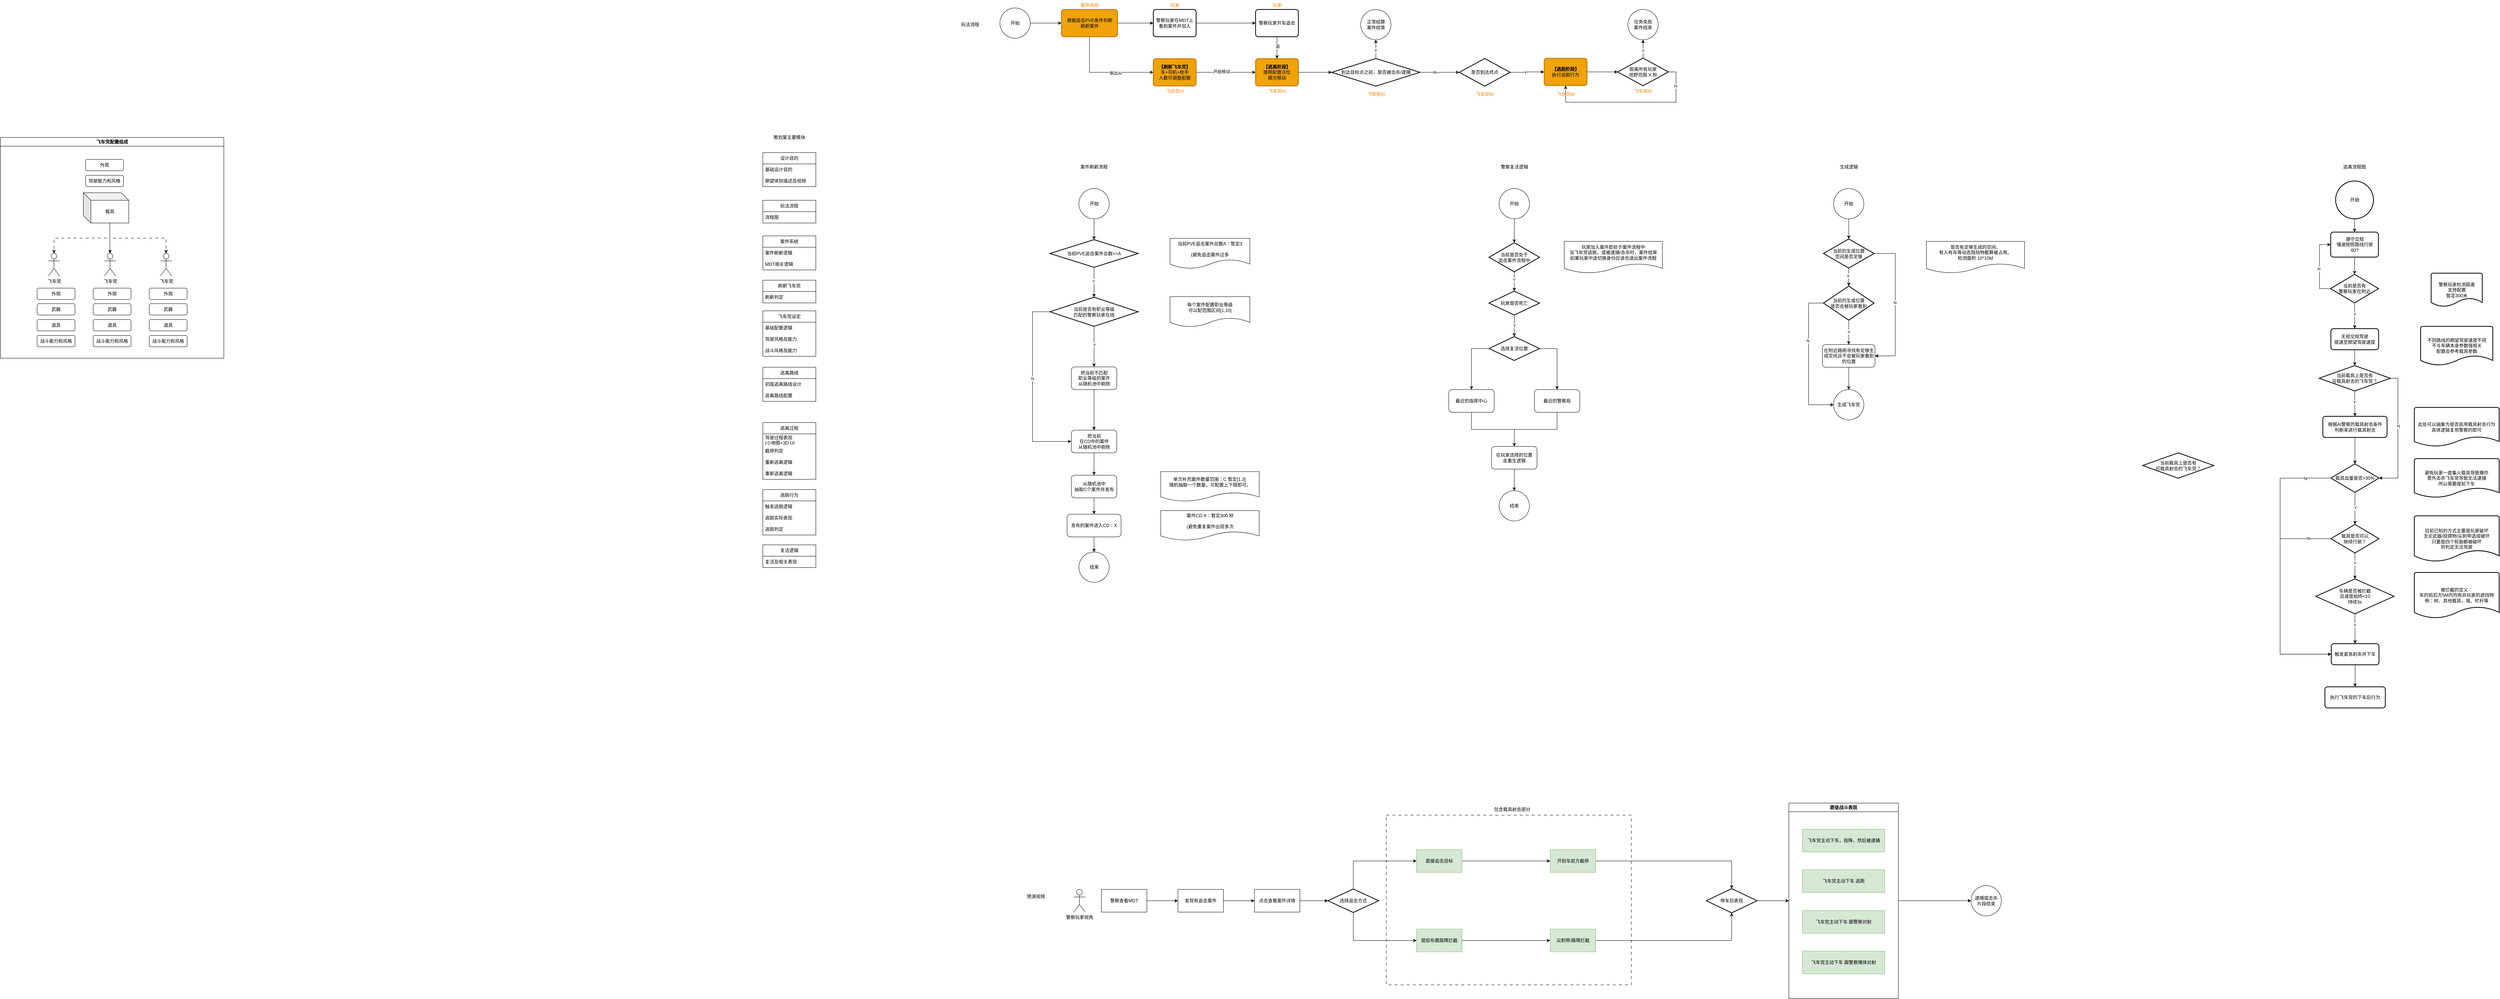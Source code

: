 <mxfile version="26.2.12">
  <diagram name="第 1 页" id="Fj61eVcG0aGDND_bpaBV">
    <mxGraphModel dx="4054" dy="1282" grid="0" gridSize="10" guides="1" tooltips="1" connect="1" arrows="1" fold="1" page="0" pageScale="1" pageWidth="827" pageHeight="1169" math="0" shadow="0">
      <root>
        <mxCell id="0" />
        <mxCell id="1" parent="0" />
        <mxCell id="bP38wD7Q0idlnA3Jdsdp-37" value="" style="rounded=0;whiteSpace=wrap;html=1;fillColor=none;dashed=1;dashPattern=8 8;" parent="1" vertex="1">
          <mxGeometry x="1312" y="1906" width="647" height="448" as="geometry" />
        </mxCell>
        <mxCell id="lBdk9qtxuzmNU9C4Q0Ab-1" value="开始" style="ellipse;whiteSpace=wrap;html=1;aspect=fixed;" parent="1" vertex="1">
          <mxGeometry x="500.5" y="251" width="80" height="80" as="geometry" />
        </mxCell>
        <mxCell id="lBdk9qtxuzmNU9C4Q0Ab-4" style="edgeStyle=orthogonalEdgeStyle;rounded=0;orthogonalLoop=1;jettySize=auto;html=1;exitX=0.5;exitY=1;exitDx=0;exitDy=0;entryX=0.5;entryY=0;entryDx=0;entryDy=0;entryPerimeter=0;" parent="1" source="lBdk9qtxuzmNU9C4Q0Ab-1" target="lBdk9qtxuzmNU9C4Q0Ab-5" edge="1">
          <mxGeometry relative="1" as="geometry" />
        </mxCell>
        <mxCell id="lBdk9qtxuzmNU9C4Q0Ab-5" value="当前PVE追击案件总数&amp;lt;=A" style="strokeWidth=2;html=1;shape=mxgraph.flowchart.decision;whiteSpace=wrap;" parent="1" vertex="1">
          <mxGeometry x="424" y="386" width="233" height="73" as="geometry" />
        </mxCell>
        <mxCell id="lBdk9qtxuzmNU9C4Q0Ab-6" value="当前PVE追击案件总数A：暂定3&lt;div&gt;&lt;br&gt;&lt;/div&gt;&lt;div&gt;(避免追击案件过多&lt;/div&gt;" style="shape=document;whiteSpace=wrap;html=1;boundedLbl=1;" parent="1" vertex="1">
          <mxGeometry x="741" y="382.5" width="211" height="80" as="geometry" />
        </mxCell>
        <mxCell id="-TOpqSOfv_H1Qqij2RZm-7" style="edgeStyle=orthogonalEdgeStyle;rounded=0;orthogonalLoop=1;jettySize=auto;html=1;exitX=0.5;exitY=1;exitDx=0;exitDy=0;exitPerimeter=0;entryX=0.5;entryY=0;entryDx=0;entryDy=0;" parent="1" source="-TOpqSOfv_H1Qqij2RZm-1" target="Y34pRE13ypVC61gBzhvJ-32" edge="1">
          <mxGeometry relative="1" as="geometry">
            <mxPoint x="540.5" y="991" as="targetPoint" />
          </mxGeometry>
        </mxCell>
        <mxCell id="Y34pRE13ypVC61gBzhvJ-35" value="Y" style="edgeLabel;html=1;align=center;verticalAlign=middle;resizable=0;points=[];" parent="-TOpqSOfv_H1Qqij2RZm-7" vertex="1" connectable="0">
          <mxGeometry x="-0.098" relative="1" as="geometry">
            <mxPoint as="offset" />
          </mxGeometry>
        </mxCell>
        <mxCell id="Y34pRE13ypVC61gBzhvJ-39" style="edgeStyle=orthogonalEdgeStyle;rounded=0;orthogonalLoop=1;jettySize=auto;html=1;exitX=0;exitY=0.5;exitDx=0;exitDy=0;exitPerimeter=0;entryX=0;entryY=0.5;entryDx=0;entryDy=0;" parent="1" source="-TOpqSOfv_H1Qqij2RZm-1" target="Y34pRE13ypVC61gBzhvJ-36" edge="1">
          <mxGeometry relative="1" as="geometry">
            <Array as="points">
              <mxPoint x="378" y="576" />
              <mxPoint x="378" y="919" />
            </Array>
          </mxGeometry>
        </mxCell>
        <mxCell id="Y34pRE13ypVC61gBzhvJ-47" value="N" style="edgeLabel;html=1;align=center;verticalAlign=middle;resizable=0;points=[];" parent="Y34pRE13ypVC61gBzhvJ-39" vertex="1" connectable="0">
          <mxGeometry x="-0.096" y="-3" relative="1" as="geometry">
            <mxPoint x="3" as="offset" />
          </mxGeometry>
        </mxCell>
        <mxCell id="-TOpqSOfv_H1Qqij2RZm-1" value="当前是否有职业等级&lt;div&gt;匹配的警察玩家在线&lt;/div&gt;" style="strokeWidth=2;html=1;shape=mxgraph.flowchart.decision;whiteSpace=wrap;" parent="1" vertex="1">
          <mxGeometry x="424" y="538" width="233" height="77" as="geometry" />
        </mxCell>
        <mxCell id="-TOpqSOfv_H1Qqij2RZm-2" style="edgeStyle=orthogonalEdgeStyle;rounded=0;orthogonalLoop=1;jettySize=auto;html=1;exitX=0.5;exitY=1;exitDx=0;exitDy=0;exitPerimeter=0;entryX=0.5;entryY=0;entryDx=0;entryDy=0;entryPerimeter=0;" parent="1" source="lBdk9qtxuzmNU9C4Q0Ab-5" target="-TOpqSOfv_H1Qqij2RZm-1" edge="1">
          <mxGeometry relative="1" as="geometry">
            <mxPoint x="540.5" y="465" as="sourcePoint" />
          </mxGeometry>
        </mxCell>
        <mxCell id="-TOpqSOfv_H1Qqij2RZm-3" value="Y" style="edgeLabel;html=1;align=center;verticalAlign=middle;resizable=0;points=[];" parent="-TOpqSOfv_H1Qqij2RZm-2" vertex="1" connectable="0">
          <mxGeometry x="-0.072" y="-2" relative="1" as="geometry">
            <mxPoint as="offset" />
          </mxGeometry>
        </mxCell>
        <mxCell id="-TOpqSOfv_H1Qqij2RZm-4" value="每个案件配置职业等级&lt;div&gt;可以配范围区间&lt;span style=&quot;background-color: transparent; color: light-dark(rgb(0, 0, 0), rgb(255, 255, 255));&quot;&gt;[1,10]&lt;/span&gt;&lt;/div&gt;" style="shape=document;whiteSpace=wrap;html=1;boundedLbl=1;" parent="1" vertex="1">
          <mxGeometry x="741" y="536.5" width="211" height="80" as="geometry" />
        </mxCell>
        <mxCell id="-TOpqSOfv_H1Qqij2RZm-16" style="edgeStyle=orthogonalEdgeStyle;rounded=0;orthogonalLoop=1;jettySize=auto;html=1;exitX=1;exitY=0.5;exitDx=0;exitDy=0;entryX=0;entryY=0.5;entryDx=0;entryDy=0;" parent="1" source="-TOpqSOfv_H1Qqij2RZm-14" target="-TOpqSOfv_H1Qqij2RZm-15" edge="1">
          <mxGeometry relative="1" as="geometry" />
        </mxCell>
        <mxCell id="-TOpqSOfv_H1Qqij2RZm-14" value="开始" style="ellipse;whiteSpace=wrap;html=1;aspect=fixed;" parent="1" vertex="1">
          <mxGeometry x="292" y="-226" width="80" height="80" as="geometry" />
        </mxCell>
        <mxCell id="-TOpqSOfv_H1Qqij2RZm-17" style="edgeStyle=orthogonalEdgeStyle;rounded=0;orthogonalLoop=1;jettySize=auto;html=1;exitX=1;exitY=0.5;exitDx=0;exitDy=0;entryX=0;entryY=0.5;entryDx=0;entryDy=0;" parent="1" source="-TOpqSOfv_H1Qqij2RZm-15" target="-TOpqSOfv_H1Qqij2RZm-18" edge="1">
          <mxGeometry relative="1" as="geometry">
            <mxPoint x="670.69" y="-185.966" as="targetPoint" />
          </mxGeometry>
        </mxCell>
        <mxCell id="-TOpqSOfv_H1Qqij2RZm-25" style="edgeStyle=orthogonalEdgeStyle;rounded=0;orthogonalLoop=1;jettySize=auto;html=1;exitX=0.5;exitY=1;exitDx=0;exitDy=0;entryX=0;entryY=0.5;entryDx=0;entryDy=0;" parent="1" source="-TOpqSOfv_H1Qqij2RZm-15" target="-TOpqSOfv_H1Qqij2RZm-21" edge="1">
          <mxGeometry relative="1" as="geometry" />
        </mxCell>
        <mxCell id="-TOpqSOfv_H1Qqij2RZm-26" value="刷出AI" style="edgeLabel;html=1;align=center;verticalAlign=middle;resizable=0;points=[];" parent="-TOpqSOfv_H1Qqij2RZm-25" vertex="1" connectable="0">
          <mxGeometry x="0.243" y="-2" relative="1" as="geometry">
            <mxPoint as="offset" />
          </mxGeometry>
        </mxCell>
        <mxCell id="-TOpqSOfv_H1Qqij2RZm-15" value="&lt;div&gt;根据追击PVE条件判断&lt;/div&gt;&lt;div&gt;刷新案件&lt;/div&gt;" style="rounded=1;whiteSpace=wrap;html=1;absoluteArcSize=1;arcSize=14;strokeWidth=2;fillColor=#f0a30a;strokeColor=#BD7000;fontColor=#000000;" parent="1" vertex="1">
          <mxGeometry x="454.5" y="-222" width="148" height="72" as="geometry" />
        </mxCell>
        <mxCell id="-TOpqSOfv_H1Qqij2RZm-31" style="edgeStyle=orthogonalEdgeStyle;rounded=0;orthogonalLoop=1;jettySize=auto;html=1;exitX=1;exitY=0.5;exitDx=0;exitDy=0;entryX=0;entryY=0.5;entryDx=0;entryDy=0;" parent="1" source="-TOpqSOfv_H1Qqij2RZm-18" target="-TOpqSOfv_H1Qqij2RZm-30" edge="1">
          <mxGeometry relative="1" as="geometry" />
        </mxCell>
        <mxCell id="-TOpqSOfv_H1Qqij2RZm-18" value="警察玩家在MDT上&lt;div&gt;看到案件并加入&lt;/div&gt;" style="rounded=1;whiteSpace=wrap;html=1;absoluteArcSize=1;arcSize=14;strokeWidth=2;" parent="1" vertex="1">
          <mxGeometry x="697" y="-222" width="113" height="72" as="geometry" />
        </mxCell>
        <mxCell id="-TOpqSOfv_H1Qqij2RZm-19" value="&lt;span style=&quot;font-family: Helvetica; font-size: 12px; font-style: normal; font-variant-ligatures: normal; font-variant-caps: normal; font-weight: 400; letter-spacing: normal; orphans: 2; text-indent: 0px; text-transform: none; widows: 2; word-spacing: 0px; -webkit-text-stroke-width: 0px; white-space: normal; background-color: rgb(255, 255, 255); text-decoration-thickness: initial; text-decoration-style: initial; text-decoration-color: initial; float: none; display: inline !important;&quot;&gt;案件系统&lt;/span&gt;" style="text;whiteSpace=wrap;html=1;align=center;fontColor=#FF8000;" parent="1" vertex="1">
          <mxGeometry x="490.5" y="-247" width="76" height="25" as="geometry" />
        </mxCell>
        <mxCell id="-TOpqSOfv_H1Qqij2RZm-20" value="&lt;span style=&quot;font-family: Helvetica; font-size: 12px; font-style: normal; font-variant-ligatures: normal; font-variant-caps: normal; font-weight: 400; letter-spacing: normal; orphans: 2; text-indent: 0px; text-transform: none; widows: 2; word-spacing: 0px; -webkit-text-stroke-width: 0px; white-space: normal; background-color: rgb(255, 255, 255); text-decoration-thickness: initial; text-decoration-style: initial; text-decoration-color: initial; float: none; display: inline !important;&quot;&gt;玩家&lt;/span&gt;" style="text;whiteSpace=wrap;html=1;align=center;fontColor=#FF8000;" parent="1" vertex="1">
          <mxGeometry x="715.5" y="-247" width="76" height="25" as="geometry" />
        </mxCell>
        <mxCell id="-TOpqSOfv_H1Qqij2RZm-28" style="edgeStyle=orthogonalEdgeStyle;rounded=0;orthogonalLoop=1;jettySize=auto;html=1;exitX=1;exitY=0.5;exitDx=0;exitDy=0;entryX=0;entryY=0.5;entryDx=0;entryDy=0;" parent="1" source="-TOpqSOfv_H1Qqij2RZm-21" target="-TOpqSOfv_H1Qqij2RZm-27" edge="1">
          <mxGeometry relative="1" as="geometry" />
        </mxCell>
        <mxCell id="-TOpqSOfv_H1Qqij2RZm-35" value="开始移动" style="edgeLabel;html=1;align=center;verticalAlign=middle;resizable=0;points=[];" parent="-TOpqSOfv_H1Qqij2RZm-28" vertex="1" connectable="0">
          <mxGeometry x="-0.15" y="2" relative="1" as="geometry">
            <mxPoint as="offset" />
          </mxGeometry>
        </mxCell>
        <mxCell id="-TOpqSOfv_H1Qqij2RZm-21" value="&lt;div&gt;&lt;b&gt;【&lt;/b&gt;&lt;b style=&quot;background-color: transparent; color: light-dark(rgb(0, 0, 0), rgb(237, 237, 237));&quot;&gt;刷新飞车党&lt;/b&gt;&lt;b style=&quot;background-color: transparent; color: light-dark(rgb(0, 0, 0), rgb(237, 237, 237));&quot;&gt;】&lt;/b&gt;&lt;/div&gt;&lt;div&gt;车+司机+枪手&lt;/div&gt;&lt;div&gt;人数可调整配置&lt;/div&gt;" style="rounded=1;whiteSpace=wrap;html=1;absoluteArcSize=1;arcSize=14;strokeWidth=2;fillColor=#f0a30a;fontColor=#000000;strokeColor=#BD7000;" parent="1" vertex="1">
          <mxGeometry x="697" y="-92" width="113" height="72" as="geometry" />
        </mxCell>
        <mxCell id="-TOpqSOfv_H1Qqij2RZm-23" value="飞车党AI" style="text;whiteSpace=wrap;html=1;align=center;fontColor=#FF8000;" parent="1" vertex="1">
          <mxGeometry x="715.5" y="-20" width="76" height="25" as="geometry" />
        </mxCell>
        <mxCell id="-TOpqSOfv_H1Qqij2RZm-27" value="&lt;div&gt;&lt;b&gt;【逃离阶段】&lt;/b&gt;&lt;/div&gt;按照配置点位&lt;div&gt;顺次移动&lt;/div&gt;" style="rounded=1;whiteSpace=wrap;html=1;absoluteArcSize=1;arcSize=14;strokeWidth=2;fillColor=#f0a30a;fontColor=#000000;strokeColor=#BD7000;" parent="1" vertex="1">
          <mxGeometry x="967" y="-92" width="113" height="72" as="geometry" />
        </mxCell>
        <mxCell id="-TOpqSOfv_H1Qqij2RZm-29" value="飞车党AI" style="text;whiteSpace=wrap;html=1;align=center;fontColor=#FF8000;" parent="1" vertex="1">
          <mxGeometry x="985.5" y="-20" width="76" height="25" as="geometry" />
        </mxCell>
        <mxCell id="-TOpqSOfv_H1Qqij2RZm-33" style="edgeStyle=orthogonalEdgeStyle;rounded=0;orthogonalLoop=1;jettySize=auto;html=1;exitX=0.5;exitY=1;exitDx=0;exitDy=0;entryX=0.5;entryY=0;entryDx=0;entryDy=0;" parent="1" source="-TOpqSOfv_H1Qqij2RZm-30" target="-TOpqSOfv_H1Qqij2RZm-27" edge="1">
          <mxGeometry relative="1" as="geometry" />
        </mxCell>
        <mxCell id="-TOpqSOfv_H1Qqij2RZm-34" value="追" style="edgeLabel;html=1;align=center;verticalAlign=middle;resizable=0;points=[];" parent="-TOpqSOfv_H1Qqij2RZm-33" vertex="1" connectable="0">
          <mxGeometry x="-0.148" y="1" relative="1" as="geometry">
            <mxPoint as="offset" />
          </mxGeometry>
        </mxCell>
        <mxCell id="-TOpqSOfv_H1Qqij2RZm-30" value="警察玩家开车追击" style="rounded=1;whiteSpace=wrap;html=1;absoluteArcSize=1;arcSize=14;strokeWidth=2;" parent="1" vertex="1">
          <mxGeometry x="967" y="-222" width="113" height="72" as="geometry" />
        </mxCell>
        <mxCell id="-TOpqSOfv_H1Qqij2RZm-32" value="&lt;span style=&quot;font-family: Helvetica; font-size: 12px; font-style: normal; font-variant-ligatures: normal; font-variant-caps: normal; font-weight: 400; letter-spacing: normal; orphans: 2; text-indent: 0px; text-transform: none; widows: 2; word-spacing: 0px; -webkit-text-stroke-width: 0px; white-space: normal; background-color: rgb(255, 255, 255); text-decoration-thickness: initial; text-decoration-style: initial; text-decoration-color: initial; float: none; display: inline !important;&quot;&gt;玩家&lt;/span&gt;" style="text;whiteSpace=wrap;html=1;align=center;fontColor=#FF8000;" parent="1" vertex="1">
          <mxGeometry x="985.5" y="-247" width="76" height="25" as="geometry" />
        </mxCell>
        <mxCell id="Y34pRE13ypVC61gBzhvJ-1" style="edgeStyle=orthogonalEdgeStyle;rounded=0;orthogonalLoop=1;jettySize=auto;html=1;exitX=1;exitY=0.5;exitDx=0;exitDy=0;exitPerimeter=0;entryX=0;entryY=0.5;entryDx=0;entryDy=0;entryPerimeter=0;" parent="1" source="-TOpqSOfv_H1Qqij2RZm-36" target="Y34pRE13ypVC61gBzhvJ-2" edge="1">
          <mxGeometry relative="1" as="geometry">
            <mxPoint x="1538.8" y="-55.8" as="targetPoint" />
          </mxGeometry>
        </mxCell>
        <mxCell id="Y34pRE13ypVC61gBzhvJ-3" value="N" style="edgeLabel;html=1;align=center;verticalAlign=middle;resizable=0;points=[];" parent="Y34pRE13ypVC61gBzhvJ-1" vertex="1" connectable="0">
          <mxGeometry x="-0.263" relative="1" as="geometry">
            <mxPoint as="offset" />
          </mxGeometry>
        </mxCell>
        <mxCell id="Y34pRE13ypVC61gBzhvJ-6" style="edgeStyle=orthogonalEdgeStyle;rounded=0;orthogonalLoop=1;jettySize=auto;html=1;exitX=0.5;exitY=0;exitDx=0;exitDy=0;exitPerimeter=0;entryX=0.5;entryY=1;entryDx=0;entryDy=0;" parent="1" source="-TOpqSOfv_H1Qqij2RZm-36" target="Y34pRE13ypVC61gBzhvJ-5" edge="1">
          <mxGeometry relative="1" as="geometry" />
        </mxCell>
        <mxCell id="Y34pRE13ypVC61gBzhvJ-22" value="Y" style="edgeLabel;html=1;align=center;verticalAlign=middle;resizable=0;points=[];" parent="Y34pRE13ypVC61gBzhvJ-6" vertex="1" connectable="0">
          <mxGeometry x="-0.131" y="1" relative="1" as="geometry">
            <mxPoint as="offset" />
          </mxGeometry>
        </mxCell>
        <mxCell id="-TOpqSOfv_H1Qqij2RZm-36" value="到达目标点之前，是否被击杀/逮捕" style="strokeWidth=2;html=1;shape=mxgraph.flowchart.decision;whiteSpace=wrap;" parent="1" vertex="1">
          <mxGeometry x="1168" y="-92.5" width="233" height="73" as="geometry" />
        </mxCell>
        <mxCell id="-TOpqSOfv_H1Qqij2RZm-37" style="edgeStyle=orthogonalEdgeStyle;rounded=0;orthogonalLoop=1;jettySize=auto;html=1;exitX=1;exitY=0.5;exitDx=0;exitDy=0;entryX=0;entryY=0.5;entryDx=0;entryDy=0;entryPerimeter=0;" parent="1" source="-TOpqSOfv_H1Qqij2RZm-27" target="-TOpqSOfv_H1Qqij2RZm-36" edge="1">
          <mxGeometry relative="1" as="geometry" />
        </mxCell>
        <mxCell id="Y34pRE13ypVC61gBzhvJ-8" style="edgeStyle=orthogonalEdgeStyle;rounded=0;orthogonalLoop=1;jettySize=auto;html=1;exitX=1;exitY=0.5;exitDx=0;exitDy=0;exitPerimeter=0;entryX=0;entryY=0.5;entryDx=0;entryDy=0;" parent="1" source="Y34pRE13ypVC61gBzhvJ-2" target="Y34pRE13ypVC61gBzhvJ-9" edge="1">
          <mxGeometry relative="1" as="geometry">
            <mxPoint x="1950.23" y="-56.31" as="targetPoint" />
          </mxGeometry>
        </mxCell>
        <mxCell id="mLR14thL2u2HEynv0ROb-53" value="Y" style="edgeLabel;html=1;align=center;verticalAlign=middle;resizable=0;points=[];" parent="Y34pRE13ypVC61gBzhvJ-8" vertex="1" connectable="0">
          <mxGeometry x="-0.114" y="-1" relative="1" as="geometry">
            <mxPoint x="-1" as="offset" />
          </mxGeometry>
        </mxCell>
        <mxCell id="Y34pRE13ypVC61gBzhvJ-2" value="是否到达终点" style="strokeWidth=2;html=1;shape=mxgraph.flowchart.decision;whiteSpace=wrap;" parent="1" vertex="1">
          <mxGeometry x="1505" y="-92.5" width="134" height="73" as="geometry" />
        </mxCell>
        <mxCell id="Y34pRE13ypVC61gBzhvJ-5" value="正常结算&lt;div&gt;案件结束&lt;/div&gt;" style="ellipse;whiteSpace=wrap;html=1;aspect=fixed;" parent="1" vertex="1">
          <mxGeometry x="1244.5" y="-222" width="80" height="80" as="geometry" />
        </mxCell>
        <mxCell id="Y34pRE13ypVC61gBzhvJ-9" value="&lt;div&gt;&lt;b&gt;【逃脱阶段】&lt;/b&gt;&lt;/div&gt;执行逃脱行为" style="rounded=1;whiteSpace=wrap;html=1;absoluteArcSize=1;arcSize=14;strokeWidth=2;fillColor=#f0a30a;fontColor=#000000;strokeColor=#BD7000;" parent="1" vertex="1">
          <mxGeometry x="1729" y="-93" width="113" height="72" as="geometry" />
        </mxCell>
        <mxCell id="Y34pRE13ypVC61gBzhvJ-17" style="edgeStyle=orthogonalEdgeStyle;rounded=0;orthogonalLoop=1;jettySize=auto;html=1;exitX=1;exitY=0.5;exitDx=0;exitDy=0;exitPerimeter=0;entryX=0.5;entryY=1;entryDx=0;entryDy=0;" parent="1" source="Y34pRE13ypVC61gBzhvJ-10" target="Y34pRE13ypVC61gBzhvJ-9" edge="1">
          <mxGeometry relative="1" as="geometry">
            <Array as="points">
              <mxPoint x="2077" y="-57" />
              <mxPoint x="2077" y="23" />
              <mxPoint x="1786" y="23" />
            </Array>
          </mxGeometry>
        </mxCell>
        <mxCell id="Y34pRE13ypVC61gBzhvJ-18" value="N" style="edgeLabel;html=1;align=center;verticalAlign=middle;resizable=0;points=[];" parent="Y34pRE13ypVC61gBzhvJ-17" vertex="1" connectable="0">
          <mxGeometry x="-0.741" y="-1" relative="1" as="geometry">
            <mxPoint as="offset" />
          </mxGeometry>
        </mxCell>
        <mxCell id="Y34pRE13ypVC61gBzhvJ-20" style="edgeStyle=orthogonalEdgeStyle;rounded=0;orthogonalLoop=1;jettySize=auto;html=1;exitX=0.5;exitY=0;exitDx=0;exitDy=0;exitPerimeter=0;" parent="1" source="Y34pRE13ypVC61gBzhvJ-10" target="Y34pRE13ypVC61gBzhvJ-19" edge="1">
          <mxGeometry relative="1" as="geometry" />
        </mxCell>
        <mxCell id="Y34pRE13ypVC61gBzhvJ-24" value="Y" style="edgeLabel;html=1;align=center;verticalAlign=middle;resizable=0;points=[];" parent="Y34pRE13ypVC61gBzhvJ-20" vertex="1" connectable="0">
          <mxGeometry x="-0.136" y="3" relative="1" as="geometry">
            <mxPoint x="3" y="1" as="offset" />
          </mxGeometry>
        </mxCell>
        <mxCell id="Y34pRE13ypVC61gBzhvJ-10" value="脱离所有玩家&lt;div&gt;视野范围 X 秒&lt;/div&gt;" style="strokeWidth=2;html=1;shape=mxgraph.flowchart.decision;whiteSpace=wrap;" parent="1" vertex="1">
          <mxGeometry x="1923" y="-93.5" width="134" height="73" as="geometry" />
        </mxCell>
        <mxCell id="Y34pRE13ypVC61gBzhvJ-11" style="edgeStyle=orthogonalEdgeStyle;rounded=0;orthogonalLoop=1;jettySize=auto;html=1;exitX=1;exitY=0.5;exitDx=0;exitDy=0;entryX=0;entryY=0.5;entryDx=0;entryDy=0;entryPerimeter=0;" parent="1" source="Y34pRE13ypVC61gBzhvJ-9" target="Y34pRE13ypVC61gBzhvJ-10" edge="1">
          <mxGeometry relative="1" as="geometry" />
        </mxCell>
        <mxCell id="Y34pRE13ypVC61gBzhvJ-19" value="任务失败&lt;div&gt;案件结束&lt;/div&gt;" style="ellipse;whiteSpace=wrap;html=1;aspect=fixed;" parent="1" vertex="1">
          <mxGeometry x="1950" y="-222" width="80" height="80" as="geometry" />
        </mxCell>
        <mxCell id="Y34pRE13ypVC61gBzhvJ-21" value="飞车党AI" style="text;whiteSpace=wrap;html=1;align=center;fontColor=#FF8000;" parent="1" vertex="1">
          <mxGeometry x="1246.5" y="-12" width="76" height="25" as="geometry" />
        </mxCell>
        <mxCell id="Y34pRE13ypVC61gBzhvJ-23" value="飞车党AI" style="text;whiteSpace=wrap;html=1;align=center;fontColor=#FF8000;" parent="1" vertex="1">
          <mxGeometry x="1534" y="-12" width="76" height="25" as="geometry" />
        </mxCell>
        <mxCell id="Y34pRE13ypVC61gBzhvJ-25" value="飞车党AI" style="text;whiteSpace=wrap;html=1;align=center;fontColor=#FF8000;" parent="1" vertex="1">
          <mxGeometry x="1747.5" y="-12" width="76" height="25" as="geometry" />
        </mxCell>
        <mxCell id="Y34pRE13ypVC61gBzhvJ-26" value="飞车党AI" style="text;whiteSpace=wrap;html=1;align=center;fontColor=#FF8000;" parent="1" vertex="1">
          <mxGeometry x="1952" y="-20" width="76" height="25" as="geometry" />
        </mxCell>
        <mxCell id="Y34pRE13ypVC61gBzhvJ-30" value="单次补充案件数量范围：C 暂定[1,3]&amp;nbsp;&lt;div&gt;随机抽取一个数量。可配置上下限即可。&lt;/div&gt;" style="shape=document;whiteSpace=wrap;html=1;boundedLbl=1;" parent="1" vertex="1">
          <mxGeometry x="716.5" y="998.63" width="260" height="78.75" as="geometry" />
        </mxCell>
        <mxCell id="Y34pRE13ypVC61gBzhvJ-38" style="edgeStyle=orthogonalEdgeStyle;rounded=0;orthogonalLoop=1;jettySize=auto;html=1;exitX=0.5;exitY=1;exitDx=0;exitDy=0;entryX=0.5;entryY=0;entryDx=0;entryDy=0;" parent="1" source="Y34pRE13ypVC61gBzhvJ-32" target="Y34pRE13ypVC61gBzhvJ-36" edge="1">
          <mxGeometry relative="1" as="geometry" />
        </mxCell>
        <mxCell id="Y34pRE13ypVC61gBzhvJ-32" value="把当前不匹配&lt;div&gt;职业等级的案件&lt;/div&gt;&lt;div&gt;从随机池中剔除&lt;/div&gt;" style="rounded=1;whiteSpace=wrap;html=1;" parent="1" vertex="1">
          <mxGeometry x="480.5" y="722" width="120" height="60" as="geometry" />
        </mxCell>
        <mxCell id="Y34pRE13ypVC61gBzhvJ-41" style="edgeStyle=orthogonalEdgeStyle;rounded=0;orthogonalLoop=1;jettySize=auto;html=1;exitX=0.5;exitY=1;exitDx=0;exitDy=0;entryX=0.5;entryY=0;entryDx=0;entryDy=0;" parent="1" source="Y34pRE13ypVC61gBzhvJ-36" target="Y34pRE13ypVC61gBzhvJ-40" edge="1">
          <mxGeometry relative="1" as="geometry" />
        </mxCell>
        <mxCell id="Y34pRE13ypVC61gBzhvJ-36" value="把当前&lt;div&gt;在CD中的案件&lt;/div&gt;&lt;div&gt;从随机池中剔除&lt;/div&gt;" style="rounded=1;whiteSpace=wrap;html=1;" parent="1" vertex="1">
          <mxGeometry x="480.5" y="889" width="120" height="60" as="geometry" />
        </mxCell>
        <mxCell id="Y34pRE13ypVC61gBzhvJ-43" style="edgeStyle=orthogonalEdgeStyle;rounded=0;orthogonalLoop=1;jettySize=auto;html=1;exitX=0.5;exitY=1;exitDx=0;exitDy=0;entryX=0.5;entryY=0;entryDx=0;entryDy=0;" parent="1" source="Y34pRE13ypVC61gBzhvJ-40" target="Y34pRE13ypVC61gBzhvJ-42" edge="1">
          <mxGeometry relative="1" as="geometry" />
        </mxCell>
        <mxCell id="Y34pRE13ypVC61gBzhvJ-40" value="从随机池中&lt;div&gt;抽取C个案件并发布&lt;/div&gt;" style="rounded=1;whiteSpace=wrap;html=1;" parent="1" vertex="1">
          <mxGeometry x="480.5" y="1008" width="120" height="60" as="geometry" />
        </mxCell>
        <mxCell id="Y34pRE13ypVC61gBzhvJ-46" style="edgeStyle=orthogonalEdgeStyle;rounded=0;orthogonalLoop=1;jettySize=auto;html=1;exitX=0.5;exitY=1;exitDx=0;exitDy=0;entryX=0.5;entryY=0;entryDx=0;entryDy=0;" parent="1" source="Y34pRE13ypVC61gBzhvJ-42" target="Y34pRE13ypVC61gBzhvJ-45" edge="1">
          <mxGeometry relative="1" as="geometry" />
        </mxCell>
        <mxCell id="Y34pRE13ypVC61gBzhvJ-42" value="发布的案件进入CD：X" style="rounded=1;whiteSpace=wrap;html=1;" parent="1" vertex="1">
          <mxGeometry x="469.25" y="1111" width="142.5" height="60" as="geometry" />
        </mxCell>
        <mxCell id="Y34pRE13ypVC61gBzhvJ-44" value="案件CD X：暂定300 秒&lt;div&gt;&lt;br&gt;&lt;/div&gt;&lt;div&gt;(避免重复案件出现多次&lt;/div&gt;" style="shape=document;whiteSpace=wrap;html=1;boundedLbl=1;" parent="1" vertex="1">
          <mxGeometry x="716.5" y="1101.63" width="260" height="78.75" as="geometry" />
        </mxCell>
        <mxCell id="Y34pRE13ypVC61gBzhvJ-45" value="结束" style="ellipse;whiteSpace=wrap;html=1;aspect=fixed;" parent="1" vertex="1">
          <mxGeometry x="500.5" y="1211" width="80" height="80" as="geometry" />
        </mxCell>
        <mxCell id="_tA26rEIKO73f23lyRNM-1" value="开始" style="ellipse;whiteSpace=wrap;html=1;aspect=fixed;" parent="1" vertex="1">
          <mxGeometry x="1610" y="251" width="80" height="80" as="geometry" />
        </mxCell>
        <mxCell id="_tA26rEIKO73f23lyRNM-2" value="案件刷新流程" style="text;html=1;align=center;verticalAlign=middle;whiteSpace=wrap;rounded=0;" parent="1" vertex="1">
          <mxGeometry x="487" y="179" width="107" height="30" as="geometry" />
        </mxCell>
        <mxCell id="_tA26rEIKO73f23lyRNM-3" value="玩法流程" style="text;html=1;align=center;verticalAlign=middle;whiteSpace=wrap;rounded=0;" parent="1" vertex="1">
          <mxGeometry x="160" y="-197" width="107" height="30" as="geometry" />
        </mxCell>
        <mxCell id="_tA26rEIKO73f23lyRNM-4" value="警察复活逻辑" style="text;html=1;align=center;verticalAlign=middle;whiteSpace=wrap;rounded=0;" parent="1" vertex="1">
          <mxGeometry x="1596.5" y="179" width="107" height="30" as="geometry" />
        </mxCell>
        <mxCell id="_tA26rEIKO73f23lyRNM-5" value="当前是否处于&lt;div&gt;追击案件流程中&lt;/div&gt;" style="strokeWidth=2;html=1;shape=mxgraph.flowchart.decision;whiteSpace=wrap;" parent="1" vertex="1">
          <mxGeometry x="1583.25" y="394" width="133.5" height="77" as="geometry" />
        </mxCell>
        <mxCell id="_tA26rEIKO73f23lyRNM-6" style="edgeStyle=orthogonalEdgeStyle;rounded=0;orthogonalLoop=1;jettySize=auto;html=1;exitX=0.5;exitY=1;exitDx=0;exitDy=0;entryX=0.5;entryY=0;entryDx=0;entryDy=0;entryPerimeter=0;" parent="1" source="_tA26rEIKO73f23lyRNM-1" target="_tA26rEIKO73f23lyRNM-5" edge="1">
          <mxGeometry relative="1" as="geometry" />
        </mxCell>
        <mxCell id="_tA26rEIKO73f23lyRNM-11" style="edgeStyle=orthogonalEdgeStyle;rounded=0;orthogonalLoop=1;jettySize=auto;html=1;exitX=0.5;exitY=1;exitDx=0;exitDy=0;exitPerimeter=0;entryX=0.5;entryY=0;entryDx=0;entryDy=0;entryPerimeter=0;" parent="1" source="_tA26rEIKO73f23lyRNM-7" target="_tA26rEIKO73f23lyRNM-12" edge="1">
          <mxGeometry relative="1" as="geometry">
            <mxPoint x="1650" y="672" as="targetPoint" />
          </mxGeometry>
        </mxCell>
        <mxCell id="_tA26rEIKO73f23lyRNM-13" value="Y" style="edgeLabel;html=1;align=center;verticalAlign=middle;resizable=0;points=[];" parent="_tA26rEIKO73f23lyRNM-11" vertex="1" connectable="0">
          <mxGeometry x="-0.041" relative="1" as="geometry">
            <mxPoint as="offset" />
          </mxGeometry>
        </mxCell>
        <mxCell id="_tA26rEIKO73f23lyRNM-7" value="玩家是否死亡" style="strokeWidth=2;html=1;shape=mxgraph.flowchart.decision;whiteSpace=wrap;" parent="1" vertex="1">
          <mxGeometry x="1583.25" y="522" width="133.5" height="63" as="geometry" />
        </mxCell>
        <mxCell id="_tA26rEIKO73f23lyRNM-8" style="edgeStyle=orthogonalEdgeStyle;rounded=0;orthogonalLoop=1;jettySize=auto;html=1;exitX=0.5;exitY=1;exitDx=0;exitDy=0;exitPerimeter=0;entryX=0.5;entryY=0;entryDx=0;entryDy=0;entryPerimeter=0;" parent="1" source="_tA26rEIKO73f23lyRNM-5" target="_tA26rEIKO73f23lyRNM-7" edge="1">
          <mxGeometry relative="1" as="geometry" />
        </mxCell>
        <mxCell id="_tA26rEIKO73f23lyRNM-10" value="Y" style="edgeLabel;html=1;align=center;verticalAlign=middle;resizable=0;points=[];" parent="_tA26rEIKO73f23lyRNM-8" vertex="1" connectable="0">
          <mxGeometry x="-0.185" y="-1" relative="1" as="geometry">
            <mxPoint as="offset" />
          </mxGeometry>
        </mxCell>
        <mxCell id="_tA26rEIKO73f23lyRNM-9" value="玩家加入案件即处于案件流程中&lt;div&gt;当飞车党逃脱，或被逮捕/击杀时，案件结束&lt;/div&gt;&lt;div&gt;如果玩家中途切换身份应该也退出案件流程&lt;/div&gt;" style="shape=document;whiteSpace=wrap;html=1;boundedLbl=1;" parent="1" vertex="1">
          <mxGeometry x="1782" y="390.5" width="259" height="84" as="geometry" />
        </mxCell>
        <mxCell id="_tA26rEIKO73f23lyRNM-16" style="edgeStyle=orthogonalEdgeStyle;rounded=0;orthogonalLoop=1;jettySize=auto;html=1;exitX=0;exitY=0.5;exitDx=0;exitDy=0;exitPerimeter=0;entryX=0.5;entryY=0;entryDx=0;entryDy=0;" parent="1" source="_tA26rEIKO73f23lyRNM-12" target="_tA26rEIKO73f23lyRNM-14" edge="1">
          <mxGeometry relative="1" as="geometry" />
        </mxCell>
        <mxCell id="_tA26rEIKO73f23lyRNM-17" style="edgeStyle=orthogonalEdgeStyle;rounded=0;orthogonalLoop=1;jettySize=auto;html=1;exitX=1;exitY=0.5;exitDx=0;exitDy=0;exitPerimeter=0;entryX=0.5;entryY=0;entryDx=0;entryDy=0;" parent="1" source="_tA26rEIKO73f23lyRNM-12" target="_tA26rEIKO73f23lyRNM-15" edge="1">
          <mxGeometry relative="1" as="geometry" />
        </mxCell>
        <mxCell id="_tA26rEIKO73f23lyRNM-12" value="选择复活位置" style="strokeWidth=2;html=1;shape=mxgraph.flowchart.decision;whiteSpace=wrap;" parent="1" vertex="1">
          <mxGeometry x="1583.25" y="642" width="133.5" height="63" as="geometry" />
        </mxCell>
        <mxCell id="_tA26rEIKO73f23lyRNM-19" style="edgeStyle=orthogonalEdgeStyle;rounded=0;orthogonalLoop=1;jettySize=auto;html=1;exitX=0.5;exitY=1;exitDx=0;exitDy=0;" parent="1" source="_tA26rEIKO73f23lyRNM-14" target="_tA26rEIKO73f23lyRNM-18" edge="1">
          <mxGeometry relative="1" as="geometry" />
        </mxCell>
        <mxCell id="_tA26rEIKO73f23lyRNM-14" value="最近的指挥中心" style="rounded=1;whiteSpace=wrap;html=1;" parent="1" vertex="1">
          <mxGeometry x="1477" y="782" width="120" height="60" as="geometry" />
        </mxCell>
        <mxCell id="_tA26rEIKO73f23lyRNM-20" style="edgeStyle=orthogonalEdgeStyle;rounded=0;orthogonalLoop=1;jettySize=auto;html=1;exitX=0.5;exitY=1;exitDx=0;exitDy=0;entryX=0.5;entryY=0;entryDx=0;entryDy=0;" parent="1" source="_tA26rEIKO73f23lyRNM-15" target="_tA26rEIKO73f23lyRNM-18" edge="1">
          <mxGeometry relative="1" as="geometry" />
        </mxCell>
        <mxCell id="_tA26rEIKO73f23lyRNM-15" value="最近的警察局" style="rounded=1;whiteSpace=wrap;html=1;" parent="1" vertex="1">
          <mxGeometry x="1703" y="782" width="120" height="60" as="geometry" />
        </mxCell>
        <mxCell id="_tA26rEIKO73f23lyRNM-22" style="edgeStyle=orthogonalEdgeStyle;rounded=0;orthogonalLoop=1;jettySize=auto;html=1;exitX=0.5;exitY=1;exitDx=0;exitDy=0;entryX=0.5;entryY=0;entryDx=0;entryDy=0;" parent="1" source="_tA26rEIKO73f23lyRNM-18" target="_tA26rEIKO73f23lyRNM-23" edge="1">
          <mxGeometry relative="1" as="geometry">
            <mxPoint x="1650" y="1021" as="targetPoint" />
          </mxGeometry>
        </mxCell>
        <mxCell id="_tA26rEIKO73f23lyRNM-18" value="在玩家选择的位置&lt;div&gt;走重生逻辑&lt;/div&gt;" style="rounded=1;whiteSpace=wrap;html=1;" parent="1" vertex="1">
          <mxGeometry x="1590" y="932" width="120" height="60" as="geometry" />
        </mxCell>
        <mxCell id="_tA26rEIKO73f23lyRNM-23" value="结束" style="ellipse;whiteSpace=wrap;html=1;aspect=fixed;" parent="1" vertex="1">
          <mxGeometry x="1610" y="1049" width="80" height="80" as="geometry" />
        </mxCell>
        <mxCell id="NOMmsY5ElrjwkXrI579L-1" value="开始" style="ellipse;whiteSpace=wrap;html=1;aspect=fixed;" parent="1" vertex="1">
          <mxGeometry x="2493" y="251" width="80" height="80" as="geometry" />
        </mxCell>
        <mxCell id="NOMmsY5ElrjwkXrI579L-2" value="生成逻辑" style="text;html=1;align=center;verticalAlign=middle;whiteSpace=wrap;rounded=0;" parent="1" vertex="1">
          <mxGeometry x="2479.5" y="179" width="107" height="30" as="geometry" />
        </mxCell>
        <mxCell id="rd7IBFpaQu1ElBQb-_Yk-6" style="edgeStyle=orthogonalEdgeStyle;rounded=0;orthogonalLoop=1;jettySize=auto;html=1;exitX=1;exitY=0.5;exitDx=0;exitDy=0;exitPerimeter=0;entryX=1;entryY=0.5;entryDx=0;entryDy=0;" parent="1" source="NOMmsY5ElrjwkXrI579L-3" target="rd7IBFpaQu1ElBQb-_Yk-4" edge="1">
          <mxGeometry relative="1" as="geometry">
            <Array as="points">
              <mxPoint x="2656" y="423" />
              <mxPoint x="2656" y="693" />
            </Array>
          </mxGeometry>
        </mxCell>
        <mxCell id="rd7IBFpaQu1ElBQb-_Yk-7" value="N" style="edgeLabel;html=1;align=center;verticalAlign=middle;resizable=0;points=[];" parent="rd7IBFpaQu1ElBQb-_Yk-6" vertex="1" connectable="0">
          <mxGeometry x="-0.027" y="-1" relative="1" as="geometry">
            <mxPoint as="offset" />
          </mxGeometry>
        </mxCell>
        <mxCell id="NOMmsY5ElrjwkXrI579L-3" value="当前的生成位置&lt;div&gt;空间是否足够&lt;/div&gt;" style="strokeWidth=2;html=1;shape=mxgraph.flowchart.decision;whiteSpace=wrap;" parent="1" vertex="1">
          <mxGeometry x="2466.25" y="384" width="133.5" height="77" as="geometry" />
        </mxCell>
        <mxCell id="NOMmsY5ElrjwkXrI579L-4" style="edgeStyle=orthogonalEdgeStyle;rounded=0;orthogonalLoop=1;jettySize=auto;html=1;exitX=0.5;exitY=1;exitDx=0;exitDy=0;entryX=0.5;entryY=0;entryDx=0;entryDy=0;entryPerimeter=0;" parent="1" source="NOMmsY5ElrjwkXrI579L-1" target="NOMmsY5ElrjwkXrI579L-3" edge="1">
          <mxGeometry relative="1" as="geometry" />
        </mxCell>
        <mxCell id="NOMmsY5ElrjwkXrI579L-5" style="edgeStyle=orthogonalEdgeStyle;rounded=0;orthogonalLoop=1;jettySize=auto;html=1;exitX=0.5;exitY=1;exitDx=0;exitDy=0;exitPerimeter=0;entryX=0.5;entryY=0;entryDx=0;entryDy=0;" parent="1" source="NOMmsY5ElrjwkXrI579L-7" target="rd7IBFpaQu1ElBQb-_Yk-4" edge="1">
          <mxGeometry relative="1" as="geometry">
            <mxPoint x="2533" y="663" as="targetPoint" />
          </mxGeometry>
        </mxCell>
        <mxCell id="NOMmsY5ElrjwkXrI579L-6" value="Y" style="edgeLabel;html=1;align=center;verticalAlign=middle;resizable=0;points=[];" parent="NOMmsY5ElrjwkXrI579L-5" vertex="1" connectable="0">
          <mxGeometry x="-0.041" relative="1" as="geometry">
            <mxPoint as="offset" />
          </mxGeometry>
        </mxCell>
        <mxCell id="rd7IBFpaQu1ElBQb-_Yk-10" style="edgeStyle=orthogonalEdgeStyle;rounded=0;orthogonalLoop=1;jettySize=auto;html=1;exitX=0;exitY=0.5;exitDx=0;exitDy=0;exitPerimeter=0;entryX=0;entryY=0.5;entryDx=0;entryDy=0;" parent="1" source="NOMmsY5ElrjwkXrI579L-7" target="NOMmsY5ElrjwkXrI579L-21" edge="1">
          <mxGeometry relative="1" as="geometry">
            <Array as="points">
              <mxPoint x="2427" y="553" />
              <mxPoint x="2427" y="822" />
            </Array>
          </mxGeometry>
        </mxCell>
        <mxCell id="rd7IBFpaQu1ElBQb-_Yk-11" value="N" style="edgeLabel;html=1;align=center;verticalAlign=middle;resizable=0;points=[];" parent="rd7IBFpaQu1ElBQb-_Yk-10" vertex="1" connectable="0">
          <mxGeometry x="-0.258" y="-2" relative="1" as="geometry">
            <mxPoint as="offset" />
          </mxGeometry>
        </mxCell>
        <mxCell id="NOMmsY5ElrjwkXrI579L-7" value="当前的生成位置&lt;div&gt;是否会被玩家看到&lt;/div&gt;" style="strokeWidth=2;html=1;shape=mxgraph.flowchart.decision;whiteSpace=wrap;" parent="1" vertex="1">
          <mxGeometry x="2466.25" y="508.5" width="133.5" height="90" as="geometry" />
        </mxCell>
        <mxCell id="NOMmsY5ElrjwkXrI579L-8" style="edgeStyle=orthogonalEdgeStyle;rounded=0;orthogonalLoop=1;jettySize=auto;html=1;exitX=0.5;exitY=1;exitDx=0;exitDy=0;exitPerimeter=0;entryX=0.5;entryY=0;entryDx=0;entryDy=0;entryPerimeter=0;" parent="1" source="NOMmsY5ElrjwkXrI579L-3" target="NOMmsY5ElrjwkXrI579L-7" edge="1">
          <mxGeometry relative="1" as="geometry" />
        </mxCell>
        <mxCell id="rd7IBFpaQu1ElBQb-_Yk-5" value="Y" style="edgeLabel;html=1;align=center;verticalAlign=middle;resizable=0;points=[];" parent="NOMmsY5ElrjwkXrI579L-8" vertex="1" connectable="0">
          <mxGeometry x="-0.132" y="-2" relative="1" as="geometry">
            <mxPoint as="offset" />
          </mxGeometry>
        </mxCell>
        <mxCell id="NOMmsY5ElrjwkXrI579L-10" value="是否有足够生成的空间，&lt;div&gt;有人有车等动态阻挡物都算被占用。&lt;div&gt;检测面积 10*10M&lt;/div&gt;&lt;/div&gt;" style="shape=document;whiteSpace=wrap;html=1;boundedLbl=1;" parent="1" vertex="1">
          <mxGeometry x="2738" y="390.5" width="259" height="84" as="geometry" />
        </mxCell>
        <mxCell id="NOMmsY5ElrjwkXrI579L-21" value="生成飞车党" style="ellipse;whiteSpace=wrap;html=1;aspect=fixed;" parent="1" vertex="1">
          <mxGeometry x="2493" y="782" width="80" height="80" as="geometry" />
        </mxCell>
        <mxCell id="bP38wD7Q0idlnA3Jdsdp-2" style="edgeStyle=orthogonalEdgeStyle;rounded=0;orthogonalLoop=1;jettySize=auto;html=1;exitX=1;exitY=0.5;exitDx=0;exitDy=0;entryX=0;entryY=0.5;entryDx=0;entryDy=0;" parent="1" source="NOMmsY5ElrjwkXrI579L-22" target="bP38wD7Q0idlnA3Jdsdp-1" edge="1">
          <mxGeometry relative="1" as="geometry" />
        </mxCell>
        <mxCell id="NOMmsY5ElrjwkXrI579L-22" value="警察查看MDT" style="rounded=0;whiteSpace=wrap;html=1;" parent="1" vertex="1">
          <mxGeometry x="560" y="2102" width="120" height="60" as="geometry" />
        </mxCell>
        <mxCell id="NOMmsY5ElrjwkXrI579L-23" value="预演视频" style="text;html=1;align=center;verticalAlign=middle;whiteSpace=wrap;rounded=0;" parent="1" vertex="1">
          <mxGeometry x="357" y="2106" width="60" height="30" as="geometry" />
        </mxCell>
        <mxCell id="NOMmsY5ElrjwkXrI579L-25" value="警察玩家视角" style="shape=umlActor;verticalLabelPosition=bottom;verticalAlign=top;html=1;outlineConnect=0;" parent="1" vertex="1">
          <mxGeometry x="487" y="2102" width="30" height="60" as="geometry" />
        </mxCell>
        <mxCell id="bP38wD7Q0idlnA3Jdsdp-4" style="edgeStyle=orthogonalEdgeStyle;rounded=0;orthogonalLoop=1;jettySize=auto;html=1;exitX=1;exitY=0.5;exitDx=0;exitDy=0;entryX=0;entryY=0.5;entryDx=0;entryDy=0;" parent="1" source="bP38wD7Q0idlnA3Jdsdp-1" target="bP38wD7Q0idlnA3Jdsdp-3" edge="1">
          <mxGeometry relative="1" as="geometry" />
        </mxCell>
        <mxCell id="bP38wD7Q0idlnA3Jdsdp-1" value="发现有追击案件" style="rounded=0;whiteSpace=wrap;html=1;" parent="1" vertex="1">
          <mxGeometry x="762" y="2102" width="120" height="60" as="geometry" />
        </mxCell>
        <mxCell id="bP38wD7Q0idlnA3Jdsdp-3" value="点击查看案件详情" style="rounded=0;whiteSpace=wrap;html=1;" parent="1" vertex="1">
          <mxGeometry x="964" y="2102" width="120" height="60" as="geometry" />
        </mxCell>
        <mxCell id="bP38wD7Q0idlnA3Jdsdp-9" style="edgeStyle=orthogonalEdgeStyle;rounded=0;orthogonalLoop=1;jettySize=auto;html=1;exitX=0.5;exitY=0;exitDx=0;exitDy=0;exitPerimeter=0;entryX=0;entryY=0.5;entryDx=0;entryDy=0;" parent="1" source="bP38wD7Q0idlnA3Jdsdp-5" target="bP38wD7Q0idlnA3Jdsdp-7" edge="1">
          <mxGeometry relative="1" as="geometry" />
        </mxCell>
        <mxCell id="bP38wD7Q0idlnA3Jdsdp-10" style="edgeStyle=orthogonalEdgeStyle;rounded=0;orthogonalLoop=1;jettySize=auto;html=1;exitX=0.5;exitY=1;exitDx=0;exitDy=0;exitPerimeter=0;entryX=0;entryY=0.5;entryDx=0;entryDy=0;" parent="1" source="bP38wD7Q0idlnA3Jdsdp-5" target="bP38wD7Q0idlnA3Jdsdp-8" edge="1">
          <mxGeometry relative="1" as="geometry" />
        </mxCell>
        <mxCell id="bP38wD7Q0idlnA3Jdsdp-5" value="选择追击方式" style="strokeWidth=2;html=1;shape=mxgraph.flowchart.decision;whiteSpace=wrap;" parent="1" vertex="1">
          <mxGeometry x="1158" y="2101" width="134" height="62" as="geometry" />
        </mxCell>
        <mxCell id="bP38wD7Q0idlnA3Jdsdp-6" style="edgeStyle=orthogonalEdgeStyle;rounded=0;orthogonalLoop=1;jettySize=auto;html=1;exitX=1;exitY=0.5;exitDx=0;exitDy=0;entryX=0;entryY=0.5;entryDx=0;entryDy=0;entryPerimeter=0;" parent="1" source="bP38wD7Q0idlnA3Jdsdp-3" target="bP38wD7Q0idlnA3Jdsdp-5" edge="1">
          <mxGeometry relative="1" as="geometry" />
        </mxCell>
        <mxCell id="bP38wD7Q0idlnA3Jdsdp-7" value="直接追击目标" style="rounded=0;whiteSpace=wrap;html=1;fillColor=#d5e8d4;strokeColor=#82b366;" parent="1" vertex="1">
          <mxGeometry x="1392" y="1997" width="120" height="60" as="geometry" />
        </mxCell>
        <mxCell id="bP38wD7Q0idlnA3Jdsdp-8" value="提前布置路障拦截" style="rounded=0;whiteSpace=wrap;html=1;fillColor=#d5e8d4;strokeColor=#82b366;" parent="1" vertex="1">
          <mxGeometry x="1392" y="2207" width="120" height="60" as="geometry" />
        </mxCell>
        <mxCell id="bP38wD7Q0idlnA3Jdsdp-12" style="edgeStyle=orthogonalEdgeStyle;rounded=0;orthogonalLoop=1;jettySize=auto;html=1;exitX=1;exitY=0.5;exitDx=0;exitDy=0;entryX=0;entryY=0.5;entryDx=0;entryDy=0;" parent="1" source="bP38wD7Q0idlnA3Jdsdp-7" target="bP38wD7Q0idlnA3Jdsdp-15" edge="1">
          <mxGeometry relative="1" as="geometry">
            <mxPoint x="1586" y="2027" as="targetPoint" />
          </mxGeometry>
        </mxCell>
        <mxCell id="bP38wD7Q0idlnA3Jdsdp-30" style="edgeStyle=orthogonalEdgeStyle;rounded=0;orthogonalLoop=1;jettySize=auto;html=1;exitX=1;exitY=0.5;exitDx=0;exitDy=0;" parent="1" source="bP38wD7Q0idlnA3Jdsdp-15" target="bP38wD7Q0idlnA3Jdsdp-23" edge="1">
          <mxGeometry relative="1" as="geometry" />
        </mxCell>
        <mxCell id="bP38wD7Q0idlnA3Jdsdp-15" value="开到车前方截停" style="rounded=0;whiteSpace=wrap;html=1;fillColor=#d5e8d4;strokeColor=#82b366;" parent="1" vertex="1">
          <mxGeometry x="1745" y="1997" width="120" height="60" as="geometry" />
        </mxCell>
        <mxCell id="bP38wD7Q0idlnA3Jdsdp-18" style="edgeStyle=orthogonalEdgeStyle;rounded=0;orthogonalLoop=1;jettySize=auto;html=1;exitX=1;exitY=0.5;exitDx=0;exitDy=0;entryX=0;entryY=0.5;entryDx=0;entryDy=0;" parent="1" source="bP38wD7Q0idlnA3Jdsdp-8" target="bP38wD7Q0idlnA3Jdsdp-19" edge="1">
          <mxGeometry relative="1" as="geometry">
            <mxPoint x="1586" y="2237" as="targetPoint" />
          </mxGeometry>
        </mxCell>
        <mxCell id="bP38wD7Q0idlnA3Jdsdp-31" style="edgeStyle=orthogonalEdgeStyle;rounded=0;orthogonalLoop=1;jettySize=auto;html=1;exitX=1;exitY=0.5;exitDx=0;exitDy=0;" parent="1" source="bP38wD7Q0idlnA3Jdsdp-19" target="bP38wD7Q0idlnA3Jdsdp-23" edge="1">
          <mxGeometry relative="1" as="geometry" />
        </mxCell>
        <mxCell id="bP38wD7Q0idlnA3Jdsdp-19" value="尖刺带/路障拦截" style="rounded=0;whiteSpace=wrap;html=1;fillColor=#d5e8d4;strokeColor=#82b366;" parent="1" vertex="1">
          <mxGeometry x="1745" y="2207" width="120" height="60" as="geometry" />
        </mxCell>
        <mxCell id="bP38wD7Q0idlnA3Jdsdp-43" style="edgeStyle=orthogonalEdgeStyle;rounded=0;orthogonalLoop=1;jettySize=auto;html=1;exitX=1;exitY=0.5;exitDx=0;exitDy=0;exitPerimeter=0;entryX=0;entryY=0.5;entryDx=0;entryDy=0;" parent="1" source="bP38wD7Q0idlnA3Jdsdp-23" target="bP38wD7Q0idlnA3Jdsdp-42" edge="1">
          <mxGeometry relative="1" as="geometry" />
        </mxCell>
        <mxCell id="bP38wD7Q0idlnA3Jdsdp-23" value="停车后表现" style="strokeWidth=2;html=1;shape=mxgraph.flowchart.decision;whiteSpace=wrap;" parent="1" vertex="1">
          <mxGeometry x="2157" y="2100" width="134" height="64" as="geometry" />
        </mxCell>
        <mxCell id="bP38wD7Q0idlnA3Jdsdp-38" value="包含载具射击部分" style="text;html=1;align=center;verticalAlign=middle;whiteSpace=wrap;rounded=0;" parent="1" vertex="1">
          <mxGeometry x="1555" y="1876" width="179" height="30" as="geometry" />
        </mxCell>
        <mxCell id="bP38wD7Q0idlnA3Jdsdp-46" style="edgeStyle=orthogonalEdgeStyle;rounded=0;orthogonalLoop=1;jettySize=auto;html=1;exitX=1;exitY=0.5;exitDx=0;exitDy=0;entryX=0;entryY=0.5;entryDx=0;entryDy=0;" parent="1" source="bP38wD7Q0idlnA3Jdsdp-42" target="bP38wD7Q0idlnA3Jdsdp-45" edge="1">
          <mxGeometry relative="1" as="geometry" />
        </mxCell>
        <mxCell id="bP38wD7Q0idlnA3Jdsdp-42" value="匪徒战斗表现" style="swimlane;whiteSpace=wrap;html=1;" parent="1" vertex="1">
          <mxGeometry x="2375" y="1874" width="289" height="516" as="geometry" />
        </mxCell>
        <mxCell id="bP38wD7Q0idlnA3Jdsdp-33" value="飞车党主动下车，投降，然后被逮捕" style="rounded=0;whiteSpace=wrap;html=1;fillColor=#d5e8d4;strokeColor=#82b366;" parent="bP38wD7Q0idlnA3Jdsdp-42" vertex="1">
          <mxGeometry x="36" y="69" width="217" height="60" as="geometry" />
        </mxCell>
        <mxCell id="bP38wD7Q0idlnA3Jdsdp-34" value="飞车党主动下车 逃跑" style="rounded=0;whiteSpace=wrap;html=1;fillColor=#d5e8d4;strokeColor=#82b366;" parent="bP38wD7Q0idlnA3Jdsdp-42" vertex="1">
          <mxGeometry x="36" y="176" width="217" height="60" as="geometry" />
        </mxCell>
        <mxCell id="bP38wD7Q0idlnA3Jdsdp-35" value="飞车党主动下车 跟警察对射" style="rounded=0;whiteSpace=wrap;html=1;fillColor=#d5e8d4;strokeColor=#82b366;" parent="bP38wD7Q0idlnA3Jdsdp-42" vertex="1">
          <mxGeometry x="36" y="284" width="217" height="60" as="geometry" />
        </mxCell>
        <mxCell id="bP38wD7Q0idlnA3Jdsdp-39" value="飞车党主动下车 跟警察掩体对射" style="rounded=0;whiteSpace=wrap;html=1;fillColor=#d5e8d4;strokeColor=#82b366;" parent="bP38wD7Q0idlnA3Jdsdp-42" vertex="1">
          <mxGeometry x="36" y="391" width="217" height="60" as="geometry" />
        </mxCell>
        <mxCell id="bP38wD7Q0idlnA3Jdsdp-45" value="逮捕或击杀&lt;div&gt;片段结束&lt;/div&gt;" style="ellipse;whiteSpace=wrap;html=1;aspect=fixed;" parent="1" vertex="1">
          <mxGeometry x="2856" y="2092" width="80" height="80" as="geometry" />
        </mxCell>
        <mxCell id="mLR14thL2u2HEynv0ROb-4" value="策划案主要模块" style="text;html=1;align=center;verticalAlign=middle;whiteSpace=wrap;rounded=0;" parent="1" vertex="1">
          <mxGeometry x="-311" y="101" width="94" height="30" as="geometry" />
        </mxCell>
        <mxCell id="mLR14thL2u2HEynv0ROb-12" value="设计目的" style="swimlane;fontStyle=0;childLayout=stackLayout;horizontal=1;startSize=30;horizontalStack=0;resizeParent=1;resizeParentMax=0;resizeLast=0;collapsible=1;marginBottom=0;whiteSpace=wrap;html=1;" parent="1" vertex="1">
          <mxGeometry x="-334" y="156" width="140" height="90" as="geometry" />
        </mxCell>
        <mxCell id="mLR14thL2u2HEynv0ROb-13" value="基础设计目的" style="text;strokeColor=none;fillColor=none;align=left;verticalAlign=middle;spacingLeft=4;spacingRight=4;overflow=hidden;points=[[0,0.5],[1,0.5]];portConstraint=eastwest;rotatable=0;whiteSpace=wrap;html=1;" parent="mLR14thL2u2HEynv0ROb-12" vertex="1">
          <mxGeometry y="30" width="140" height="30" as="geometry" />
        </mxCell>
        <mxCell id="mLR14thL2u2HEynv0ROb-45" value="期望体验描述及视频" style="text;strokeColor=none;fillColor=none;align=left;verticalAlign=middle;spacingLeft=4;spacingRight=4;overflow=hidden;points=[[0,0.5],[1,0.5]];portConstraint=eastwest;rotatable=0;whiteSpace=wrap;html=1;" parent="mLR14thL2u2HEynv0ROb-12" vertex="1">
          <mxGeometry y="60" width="140" height="30" as="geometry" />
        </mxCell>
        <mxCell id="mLR14thL2u2HEynv0ROb-17" value="玩法流程" style="swimlane;fontStyle=0;childLayout=stackLayout;horizontal=1;startSize=30;horizontalStack=0;resizeParent=1;resizeParentMax=0;resizeLast=0;collapsible=1;marginBottom=0;whiteSpace=wrap;html=1;" parent="1" vertex="1">
          <mxGeometry x="-334" y="282" width="140" height="60" as="geometry" />
        </mxCell>
        <mxCell id="mLR14thL2u2HEynv0ROb-18" value="流程图" style="text;strokeColor=none;fillColor=none;align=left;verticalAlign=middle;spacingLeft=4;spacingRight=4;overflow=hidden;points=[[0,0.5],[1,0.5]];portConstraint=eastwest;rotatable=0;whiteSpace=wrap;html=1;" parent="mLR14thL2u2HEynv0ROb-17" vertex="1">
          <mxGeometry y="30" width="140" height="30" as="geometry" />
        </mxCell>
        <mxCell id="mLR14thL2u2HEynv0ROb-21" value="案件系统" style="swimlane;fontStyle=0;childLayout=stackLayout;horizontal=1;startSize=30;horizontalStack=0;resizeParent=1;resizeParentMax=0;resizeLast=0;collapsible=1;marginBottom=0;whiteSpace=wrap;html=1;" parent="1" vertex="1">
          <mxGeometry x="-334" y="376" width="140" height="90" as="geometry" />
        </mxCell>
        <mxCell id="mLR14thL2u2HEynv0ROb-22" value="案件刷新逻辑" style="text;strokeColor=none;fillColor=none;align=left;verticalAlign=middle;spacingLeft=4;spacingRight=4;overflow=hidden;points=[[0,0.5],[1,0.5]];portConstraint=eastwest;rotatable=0;whiteSpace=wrap;html=1;" parent="mLR14thL2u2HEynv0ROb-21" vertex="1">
          <mxGeometry y="30" width="140" height="30" as="geometry" />
        </mxCell>
        <mxCell id="mLR14thL2u2HEynv0ROb-44" value="MDT相关逻辑" style="text;strokeColor=none;fillColor=none;align=left;verticalAlign=middle;spacingLeft=4;spacingRight=4;overflow=hidden;points=[[0,0.5],[1,0.5]];portConstraint=eastwest;rotatable=0;whiteSpace=wrap;html=1;" parent="mLR14thL2u2HEynv0ROb-21" vertex="1">
          <mxGeometry y="60" width="140" height="30" as="geometry" />
        </mxCell>
        <mxCell id="mLR14thL2u2HEynv0ROb-23" value="刷新飞车党" style="swimlane;fontStyle=0;childLayout=stackLayout;horizontal=1;startSize=30;horizontalStack=0;resizeParent=1;resizeParentMax=0;resizeLast=0;collapsible=1;marginBottom=0;whiteSpace=wrap;html=1;" parent="1" vertex="1">
          <mxGeometry x="-334" y="493" width="140" height="60" as="geometry" />
        </mxCell>
        <mxCell id="mLR14thL2u2HEynv0ROb-24" value="刷新判定" style="text;strokeColor=none;fillColor=none;align=left;verticalAlign=middle;spacingLeft=4;spacingRight=4;overflow=hidden;points=[[0,0.5],[1,0.5]];portConstraint=eastwest;rotatable=0;whiteSpace=wrap;html=1;" parent="mLR14thL2u2HEynv0ROb-23" vertex="1">
          <mxGeometry y="30" width="140" height="30" as="geometry" />
        </mxCell>
        <mxCell id="mLR14thL2u2HEynv0ROb-25" value="逃离路线" style="swimlane;fontStyle=0;childLayout=stackLayout;horizontal=1;startSize=30;horizontalStack=0;resizeParent=1;resizeParentMax=0;resizeLast=0;collapsible=1;marginBottom=0;whiteSpace=wrap;html=1;" parent="1" vertex="1">
          <mxGeometry x="-334" y="723" width="140" height="90" as="geometry" />
        </mxCell>
        <mxCell id="mLR14thL2u2HEynv0ROb-35" value="初版逃离路线设计" style="text;strokeColor=none;fillColor=none;align=left;verticalAlign=middle;spacingLeft=4;spacingRight=4;overflow=hidden;points=[[0,0.5],[1,0.5]];portConstraint=eastwest;rotatable=0;whiteSpace=wrap;html=1;" parent="mLR14thL2u2HEynv0ROb-25" vertex="1">
          <mxGeometry y="30" width="140" height="30" as="geometry" />
        </mxCell>
        <mxCell id="mLR14thL2u2HEynv0ROb-39" value="逃离路线配置" style="text;strokeColor=none;fillColor=none;align=left;verticalAlign=middle;spacingLeft=4;spacingRight=4;overflow=hidden;points=[[0,0.5],[1,0.5]];portConstraint=eastwest;rotatable=0;whiteSpace=wrap;html=1;" parent="mLR14thL2u2HEynv0ROb-25" vertex="1">
          <mxGeometry y="60" width="140" height="30" as="geometry" />
        </mxCell>
        <mxCell id="mLR14thL2u2HEynv0ROb-27" value="逃离过程" style="swimlane;fontStyle=0;childLayout=stackLayout;horizontal=1;startSize=30;horizontalStack=0;resizeParent=1;resizeParentMax=0;resizeLast=0;collapsible=1;marginBottom=0;whiteSpace=wrap;html=1;" parent="1" vertex="1">
          <mxGeometry x="-334" y="869" width="140" height="150" as="geometry" />
        </mxCell>
        <mxCell id="mLR14thL2u2HEynv0ROb-28" value="驾驶过程表现&lt;div&gt;(小地图+3D UI&lt;/div&gt;" style="text;strokeColor=none;fillColor=none;align=left;verticalAlign=middle;spacingLeft=4;spacingRight=4;overflow=hidden;points=[[0,0.5],[1,0.5]];portConstraint=eastwest;rotatable=0;whiteSpace=wrap;html=1;" parent="mLR14thL2u2HEynv0ROb-27" vertex="1">
          <mxGeometry y="30" width="140" height="30" as="geometry" />
        </mxCell>
        <mxCell id="mLR14thL2u2HEynv0ROb-40" value="截停判定" style="text;strokeColor=none;fillColor=none;align=left;verticalAlign=middle;spacingLeft=4;spacingRight=4;overflow=hidden;points=[[0,0.5],[1,0.5]];portConstraint=eastwest;rotatable=0;whiteSpace=wrap;html=1;" parent="mLR14thL2u2HEynv0ROb-27" vertex="1">
          <mxGeometry y="60" width="140" height="30" as="geometry" />
        </mxCell>
        <mxCell id="mLR14thL2u2HEynv0ROb-41" value="重新逃离逻辑" style="text;strokeColor=none;fillColor=none;align=left;verticalAlign=middle;spacingLeft=4;spacingRight=4;overflow=hidden;points=[[0,0.5],[1,0.5]];portConstraint=eastwest;rotatable=0;whiteSpace=wrap;html=1;" parent="mLR14thL2u2HEynv0ROb-27" vertex="1">
          <mxGeometry y="90" width="140" height="30" as="geometry" />
        </mxCell>
        <mxCell id="mLR14thL2u2HEynv0ROb-42" value="重新逃离逻辑" style="text;strokeColor=none;fillColor=none;align=left;verticalAlign=middle;spacingLeft=4;spacingRight=4;overflow=hidden;points=[[0,0.5],[1,0.5]];portConstraint=eastwest;rotatable=0;whiteSpace=wrap;html=1;" parent="mLR14thL2u2HEynv0ROb-27" vertex="1">
          <mxGeometry y="120" width="140" height="30" as="geometry" />
        </mxCell>
        <mxCell id="mLR14thL2u2HEynv0ROb-29" value="逃脱行为" style="swimlane;fontStyle=0;childLayout=stackLayout;horizontal=1;startSize=30;horizontalStack=0;resizeParent=1;resizeParentMax=0;resizeLast=0;collapsible=1;marginBottom=0;whiteSpace=wrap;html=1;" parent="1" vertex="1">
          <mxGeometry x="-334" y="1046" width="140" height="120" as="geometry" />
        </mxCell>
        <mxCell id="mLR14thL2u2HEynv0ROb-30" value="触发逃脱逻辑" style="text;strokeColor=none;fillColor=none;align=left;verticalAlign=middle;spacingLeft=4;spacingRight=4;overflow=hidden;points=[[0,0.5],[1,0.5]];portConstraint=eastwest;rotatable=0;whiteSpace=wrap;html=1;" parent="mLR14thL2u2HEynv0ROb-29" vertex="1">
          <mxGeometry y="30" width="140" height="30" as="geometry" />
        </mxCell>
        <mxCell id="mLR14thL2u2HEynv0ROb-43" value="逃脱实际表现" style="text;strokeColor=none;fillColor=none;align=left;verticalAlign=middle;spacingLeft=4;spacingRight=4;overflow=hidden;points=[[0,0.5],[1,0.5]];portConstraint=eastwest;rotatable=0;whiteSpace=wrap;html=1;" parent="mLR14thL2u2HEynv0ROb-29" vertex="1">
          <mxGeometry y="60" width="140" height="30" as="geometry" />
        </mxCell>
        <mxCell id="mLR14thL2u2HEynv0ROb-46" value="逃脱判定" style="text;strokeColor=none;fillColor=none;align=left;verticalAlign=middle;spacingLeft=4;spacingRight=4;overflow=hidden;points=[[0,0.5],[1,0.5]];portConstraint=eastwest;rotatable=0;whiteSpace=wrap;html=1;" parent="mLR14thL2u2HEynv0ROb-29" vertex="1">
          <mxGeometry y="90" width="140" height="30" as="geometry" />
        </mxCell>
        <mxCell id="mLR14thL2u2HEynv0ROb-31" value="复活逻辑" style="swimlane;fontStyle=0;childLayout=stackLayout;horizontal=1;startSize=30;horizontalStack=0;resizeParent=1;resizeParentMax=0;resizeLast=0;collapsible=1;marginBottom=0;whiteSpace=wrap;html=1;" parent="1" vertex="1">
          <mxGeometry x="-334" y="1192" width="140" height="60" as="geometry" />
        </mxCell>
        <mxCell id="mLR14thL2u2HEynv0ROb-32" value="复活及相关表现" style="text;strokeColor=none;fillColor=none;align=left;verticalAlign=middle;spacingLeft=4;spacingRight=4;overflow=hidden;points=[[0,0.5],[1,0.5]];portConstraint=eastwest;rotatable=0;whiteSpace=wrap;html=1;" parent="mLR14thL2u2HEynv0ROb-31" vertex="1">
          <mxGeometry y="30" width="140" height="30" as="geometry" />
        </mxCell>
        <mxCell id="mLR14thL2u2HEynv0ROb-36" value="飞车党设定" style="swimlane;fontStyle=0;childLayout=stackLayout;horizontal=1;startSize=30;horizontalStack=0;resizeParent=1;resizeParentMax=0;resizeLast=0;collapsible=1;marginBottom=0;whiteSpace=wrap;html=1;" parent="1" vertex="1">
          <mxGeometry x="-334" y="574" width="140" height="120" as="geometry" />
        </mxCell>
        <mxCell id="mLR14thL2u2HEynv0ROb-47" value="基础配置逻辑" style="text;strokeColor=none;fillColor=none;align=left;verticalAlign=middle;spacingLeft=4;spacingRight=4;overflow=hidden;points=[[0,0.5],[1,0.5]];portConstraint=eastwest;rotatable=0;whiteSpace=wrap;html=1;" parent="mLR14thL2u2HEynv0ROb-36" vertex="1">
          <mxGeometry y="30" width="140" height="30" as="geometry" />
        </mxCell>
        <mxCell id="mLR14thL2u2HEynv0ROb-37" value="驾驶风格及能力" style="text;strokeColor=none;fillColor=none;align=left;verticalAlign=middle;spacingLeft=4;spacingRight=4;overflow=hidden;points=[[0,0.5],[1,0.5]];portConstraint=eastwest;rotatable=0;whiteSpace=wrap;html=1;" parent="mLR14thL2u2HEynv0ROb-36" vertex="1">
          <mxGeometry y="60" width="140" height="30" as="geometry" />
        </mxCell>
        <mxCell id="mLR14thL2u2HEynv0ROb-38" value="战斗风格及能力" style="text;strokeColor=none;fillColor=none;align=left;verticalAlign=middle;spacingLeft=4;spacingRight=4;overflow=hidden;points=[[0,0.5],[1,0.5]];portConstraint=eastwest;rotatable=0;whiteSpace=wrap;html=1;" parent="mLR14thL2u2HEynv0ROb-36" vertex="1">
          <mxGeometry y="90" width="140" height="30" as="geometry" />
        </mxCell>
        <mxCell id="rd7IBFpaQu1ElBQb-_Yk-9" style="edgeStyle=orthogonalEdgeStyle;rounded=0;orthogonalLoop=1;jettySize=auto;html=1;exitX=0.5;exitY=1;exitDx=0;exitDy=0;entryX=0.5;entryY=0;entryDx=0;entryDy=0;" parent="1" source="rd7IBFpaQu1ElBQb-_Yk-4" target="NOMmsY5ElrjwkXrI579L-21" edge="1">
          <mxGeometry relative="1" as="geometry" />
        </mxCell>
        <mxCell id="rd7IBFpaQu1ElBQb-_Yk-4" value="在附近路网寻找有足够生成空间且不会被玩家看到&lt;div&gt;&lt;div&gt;的位置&lt;/div&gt;&lt;/div&gt;" style="rounded=1;whiteSpace=wrap;html=1;" parent="1" vertex="1">
          <mxGeometry x="2463.5" y="663" width="139" height="60" as="geometry" />
        </mxCell>
        <mxCell id="nckSBPapjt2oIkMcD94M-23" value="飞车党配置组成" style="swimlane;whiteSpace=wrap;html=1;" vertex="1" parent="1">
          <mxGeometry x="-2347" y="116" width="590" height="583" as="geometry" />
        </mxCell>
        <mxCell id="nckSBPapjt2oIkMcD94M-1" value="飞车党" style="shape=umlActor;verticalLabelPosition=bottom;verticalAlign=top;html=1;outlineConnect=0;" vertex="1" parent="nckSBPapjt2oIkMcD94M-23">
          <mxGeometry x="126.5" y="306" width="30" height="60" as="geometry" />
        </mxCell>
        <mxCell id="nckSBPapjt2oIkMcD94M-2" value="外观" style="rounded=1;whiteSpace=wrap;html=1;" vertex="1" parent="nckSBPapjt2oIkMcD94M-23">
          <mxGeometry x="97" y="398" width="100" height="30" as="geometry" />
        </mxCell>
        <mxCell id="nckSBPapjt2oIkMcD94M-5" value="武器" style="rounded=1;whiteSpace=wrap;html=1;" vertex="1" parent="nckSBPapjt2oIkMcD94M-23">
          <mxGeometry x="97" y="439" width="100" height="30" as="geometry" />
        </mxCell>
        <mxCell id="nckSBPapjt2oIkMcD94M-6" value="战斗能力和风格" style="rounded=1;whiteSpace=wrap;html=1;" vertex="1" parent="nckSBPapjt2oIkMcD94M-23">
          <mxGeometry x="97" y="523" width="100" height="30" as="geometry" />
        </mxCell>
        <mxCell id="nckSBPapjt2oIkMcD94M-9" style="edgeStyle=orthogonalEdgeStyle;rounded=0;orthogonalLoop=1;jettySize=auto;html=1;exitX=0;exitY=0;exitDx=70;exitDy=80;exitPerimeter=0;dashed=1;dashPattern=8 8;" edge="1" parent="nckSBPapjt2oIkMcD94M-23" source="nckSBPapjt2oIkMcD94M-8" target="nckSBPapjt2oIkMcD94M-1">
          <mxGeometry relative="1" as="geometry" />
        </mxCell>
        <mxCell id="nckSBPapjt2oIkMcD94M-21" style="edgeStyle=orthogonalEdgeStyle;rounded=0;orthogonalLoop=1;jettySize=auto;html=1;exitX=0;exitY=0;exitDx=70;exitDy=80;exitPerimeter=0;dashed=1;dashPattern=8 8;" edge="1" parent="nckSBPapjt2oIkMcD94M-23" source="nckSBPapjt2oIkMcD94M-8" target="nckSBPapjt2oIkMcD94M-17">
          <mxGeometry relative="1" as="geometry" />
        </mxCell>
        <mxCell id="nckSBPapjt2oIkMcD94M-8" value="&lt;div&gt;载具&lt;/div&gt;" style="shape=cube;whiteSpace=wrap;html=1;boundedLbl=1;backgroundOutline=1;darkOpacity=0.05;darkOpacity2=0.1;" vertex="1" parent="nckSBPapjt2oIkMcD94M-23">
          <mxGeometry x="219" y="146" width="120" height="80" as="geometry" />
        </mxCell>
        <mxCell id="nckSBPapjt2oIkMcD94M-10" value="外观" style="rounded=1;whiteSpace=wrap;html=1;" vertex="1" parent="nckSBPapjt2oIkMcD94M-23">
          <mxGeometry x="225" y="58" width="100" height="30" as="geometry" />
        </mxCell>
        <mxCell id="nckSBPapjt2oIkMcD94M-11" value="驾驶能力和风格" style="rounded=1;whiteSpace=wrap;html=1;" vertex="1" parent="nckSBPapjt2oIkMcD94M-23">
          <mxGeometry x="225" y="100" width="100" height="30" as="geometry" />
        </mxCell>
        <mxCell id="nckSBPapjt2oIkMcD94M-12" value="飞车党" style="shape=umlActor;verticalLabelPosition=bottom;verticalAlign=top;html=1;outlineConnect=0;" vertex="1" parent="nckSBPapjt2oIkMcD94M-23">
          <mxGeometry x="274.5" y="306" width="30" height="60" as="geometry" />
        </mxCell>
        <mxCell id="nckSBPapjt2oIkMcD94M-13" value="外观" style="rounded=1;whiteSpace=wrap;html=1;" vertex="1" parent="nckSBPapjt2oIkMcD94M-23">
          <mxGeometry x="245" y="398" width="100" height="30" as="geometry" />
        </mxCell>
        <mxCell id="nckSBPapjt2oIkMcD94M-14" value="武器" style="rounded=1;whiteSpace=wrap;html=1;" vertex="1" parent="nckSBPapjt2oIkMcD94M-23">
          <mxGeometry x="245" y="439" width="100" height="30" as="geometry" />
        </mxCell>
        <mxCell id="nckSBPapjt2oIkMcD94M-15" value="战斗能力和风格" style="rounded=1;whiteSpace=wrap;html=1;" vertex="1" parent="nckSBPapjt2oIkMcD94M-23">
          <mxGeometry x="245" y="523" width="100" height="30" as="geometry" />
        </mxCell>
        <mxCell id="nckSBPapjt2oIkMcD94M-16" style="edgeStyle=orthogonalEdgeStyle;rounded=0;orthogonalLoop=1;jettySize=auto;html=1;exitX=0;exitY=0;exitDx=70;exitDy=80;exitPerimeter=0;entryX=0.5;entryY=0;entryDx=0;entryDy=0;entryPerimeter=0;" edge="1" parent="nckSBPapjt2oIkMcD94M-23" source="nckSBPapjt2oIkMcD94M-8" target="nckSBPapjt2oIkMcD94M-12">
          <mxGeometry relative="1" as="geometry" />
        </mxCell>
        <mxCell id="nckSBPapjt2oIkMcD94M-17" value="飞车党" style="shape=umlActor;verticalLabelPosition=bottom;verticalAlign=top;html=1;outlineConnect=0;" vertex="1" parent="nckSBPapjt2oIkMcD94M-23">
          <mxGeometry x="422.5" y="306" width="30" height="60" as="geometry" />
        </mxCell>
        <mxCell id="nckSBPapjt2oIkMcD94M-18" value="外观" style="rounded=1;whiteSpace=wrap;html=1;" vertex="1" parent="nckSBPapjt2oIkMcD94M-23">
          <mxGeometry x="393" y="398" width="100" height="30" as="geometry" />
        </mxCell>
        <mxCell id="nckSBPapjt2oIkMcD94M-19" value="武器" style="rounded=1;whiteSpace=wrap;html=1;" vertex="1" parent="nckSBPapjt2oIkMcD94M-23">
          <mxGeometry x="393" y="439" width="100" height="30" as="geometry" />
        </mxCell>
        <mxCell id="nckSBPapjt2oIkMcD94M-20" value="战斗能力和风格" style="rounded=1;whiteSpace=wrap;html=1;" vertex="1" parent="nckSBPapjt2oIkMcD94M-23">
          <mxGeometry x="393" y="523" width="100" height="30" as="geometry" />
        </mxCell>
        <mxCell id="nckSBPapjt2oIkMcD94M-24" value="道具" style="rounded=1;whiteSpace=wrap;html=1;" vertex="1" parent="nckSBPapjt2oIkMcD94M-23">
          <mxGeometry x="97" y="481" width="100" height="30" as="geometry" />
        </mxCell>
        <mxCell id="nckSBPapjt2oIkMcD94M-25" value="道具" style="rounded=1;whiteSpace=wrap;html=1;" vertex="1" parent="nckSBPapjt2oIkMcD94M-23">
          <mxGeometry x="245" y="481" width="100" height="30" as="geometry" />
        </mxCell>
        <mxCell id="nckSBPapjt2oIkMcD94M-26" value="道具" style="rounded=1;whiteSpace=wrap;html=1;" vertex="1" parent="nckSBPapjt2oIkMcD94M-23">
          <mxGeometry x="393" y="481" width="100" height="30" as="geometry" />
        </mxCell>
        <mxCell id="nckSBPapjt2oIkMcD94M-27" value="开始" style="strokeWidth=2;html=1;shape=mxgraph.flowchart.start_2;whiteSpace=wrap;" vertex="1" parent="1">
          <mxGeometry x="3818.5" y="231" width="100" height="100" as="geometry" />
        </mxCell>
        <mxCell id="nckSBPapjt2oIkMcD94M-37" style="edgeStyle=orthogonalEdgeStyle;rounded=0;orthogonalLoop=1;jettySize=auto;html=1;exitX=0.5;exitY=1;exitDx=0;exitDy=0;exitPerimeter=0;entryX=0.5;entryY=0;entryDx=0;entryDy=0;" edge="1" parent="1" source="nckSBPapjt2oIkMcD94M-28" target="nckSBPapjt2oIkMcD94M-36">
          <mxGeometry relative="1" as="geometry" />
        </mxCell>
        <mxCell id="nckSBPapjt2oIkMcD94M-42" value="Y" style="edgeLabel;html=1;align=center;verticalAlign=middle;resizable=0;points=[];" vertex="1" connectable="0" parent="nckSBPapjt2oIkMcD94M-37">
          <mxGeometry x="-0.131" relative="1" as="geometry">
            <mxPoint as="offset" />
          </mxGeometry>
        </mxCell>
        <mxCell id="nckSBPapjt2oIkMcD94M-40" style="edgeStyle=orthogonalEdgeStyle;rounded=0;orthogonalLoop=1;jettySize=auto;html=1;exitX=0;exitY=0.5;exitDx=0;exitDy=0;exitPerimeter=0;entryX=0;entryY=0.5;entryDx=0;entryDy=0;" edge="1" parent="1" source="nckSBPapjt2oIkMcD94M-28" target="nckSBPapjt2oIkMcD94M-31">
          <mxGeometry relative="1" as="geometry">
            <Array as="points">
              <mxPoint x="3776" y="515" />
              <mxPoint x="3776" y="399" />
            </Array>
          </mxGeometry>
        </mxCell>
        <mxCell id="nckSBPapjt2oIkMcD94M-41" value="N" style="edgeLabel;html=1;align=center;verticalAlign=middle;resizable=0;points=[];" vertex="1" connectable="0" parent="nckSBPapjt2oIkMcD94M-40">
          <mxGeometry x="-0.067" y="2" relative="1" as="geometry">
            <mxPoint as="offset" />
          </mxGeometry>
        </mxCell>
        <mxCell id="nckSBPapjt2oIkMcD94M-28" value="当前是否有&lt;div&gt;警察玩家在附近&lt;/div&gt;" style="strokeWidth=2;html=1;shape=mxgraph.flowchart.decision;whiteSpace=wrap;" vertex="1" parent="1">
          <mxGeometry x="3805" y="477.5" width="127" height="75.5" as="geometry" />
        </mxCell>
        <mxCell id="nckSBPapjt2oIkMcD94M-29" value="警察玩家检测距离&lt;div&gt;支持配置&lt;div&gt;暂定300米&lt;/div&gt;&lt;/div&gt;" style="strokeWidth=2;html=1;shape=mxgraph.flowchart.document2;whiteSpace=wrap;size=0.25;" vertex="1" parent="1">
          <mxGeometry x="4070.75" y="474.5" width="135" height="88.25" as="geometry" />
        </mxCell>
        <mxCell id="nckSBPapjt2oIkMcD94M-30" style="edgeStyle=orthogonalEdgeStyle;rounded=0;orthogonalLoop=1;jettySize=auto;html=1;exitX=0.5;exitY=1;exitDx=0;exitDy=0;exitPerimeter=0;entryX=0.5;entryY=0;entryDx=0;entryDy=0;entryPerimeter=0;" edge="1" parent="1" source="nckSBPapjt2oIkMcD94M-31" target="nckSBPapjt2oIkMcD94M-28">
          <mxGeometry relative="1" as="geometry" />
        </mxCell>
        <mxCell id="nckSBPapjt2oIkMcD94M-35" value="逃离流程图" style="text;html=1;align=center;verticalAlign=middle;whiteSpace=wrap;rounded=0;" vertex="1" parent="1">
          <mxGeometry x="3815" y="179" width="107" height="30" as="geometry" />
        </mxCell>
        <mxCell id="nckSBPapjt2oIkMcD94M-36" value="无视交规驾驶&lt;div&gt;提速至期望驾驶速度&lt;/div&gt;" style="rounded=1;whiteSpace=wrap;html=1;absoluteArcSize=1;arcSize=14;strokeWidth=2;" vertex="1" parent="1">
          <mxGeometry x="3806" y="621" width="126" height="55.75" as="geometry" />
        </mxCell>
        <mxCell id="nckSBPapjt2oIkMcD94M-38" value="不同路线的期望驾驶速度不同&lt;div&gt;不与车辆本身参数强相关&lt;/div&gt;&lt;div&gt;配置会参考载具参数&lt;/div&gt;" style="strokeWidth=2;html=1;shape=mxgraph.flowchart.document2;whiteSpace=wrap;size=0.25;" vertex="1" parent="1">
          <mxGeometry x="4043" y="615.0" width="190.5" height="102.93" as="geometry" />
        </mxCell>
        <mxCell id="nckSBPapjt2oIkMcD94M-39" value="" style="edgeStyle=orthogonalEdgeStyle;rounded=0;orthogonalLoop=1;jettySize=auto;html=1;exitX=0.5;exitY=1;exitDx=0;exitDy=0;exitPerimeter=0;entryX=0.5;entryY=0;entryDx=0;entryDy=0;entryPerimeter=0;" edge="1" parent="1" source="nckSBPapjt2oIkMcD94M-27" target="nckSBPapjt2oIkMcD94M-31">
          <mxGeometry relative="1" as="geometry">
            <mxPoint x="3868" y="351" as="sourcePoint" />
            <mxPoint x="3868" y="452" as="targetPoint" />
          </mxGeometry>
        </mxCell>
        <mxCell id="nckSBPapjt2oIkMcD94M-31" value="遵守交规&lt;div&gt;慢速按照路线行驶&lt;/div&gt;&lt;div&gt;60?&lt;/div&gt;" style="rounded=1;whiteSpace=wrap;html=1;absoluteArcSize=1;arcSize=14;strokeWidth=2;" vertex="1" parent="1">
          <mxGeometry x="3805.5" y="366" width="126" height="66" as="geometry" />
        </mxCell>
        <mxCell id="nckSBPapjt2oIkMcD94M-50" style="edgeStyle=orthogonalEdgeStyle;rounded=0;orthogonalLoop=1;jettySize=auto;html=1;exitX=0.5;exitY=1;exitDx=0;exitDy=0;exitPerimeter=0;entryX=0.5;entryY=0;entryDx=0;entryDy=0;" edge="1" parent="1" source="nckSBPapjt2oIkMcD94M-43" target="nckSBPapjt2oIkMcD94M-49">
          <mxGeometry relative="1" as="geometry" />
        </mxCell>
        <mxCell id="nckSBPapjt2oIkMcD94M-51" value="Y" style="edgeLabel;html=1;align=center;verticalAlign=middle;resizable=0;points=[];" vertex="1" connectable="0" parent="nckSBPapjt2oIkMcD94M-50">
          <mxGeometry x="-0.124" y="-1" relative="1" as="geometry">
            <mxPoint as="offset" />
          </mxGeometry>
        </mxCell>
        <mxCell id="nckSBPapjt2oIkMcD94M-43" value="当前载具上是否有&lt;div&gt;可载具射击的飞车党？&lt;/div&gt;" style="strokeWidth=2;html=1;shape=mxgraph.flowchart.decision;whiteSpace=wrap;" vertex="1" parent="1">
          <mxGeometry x="3775" y="718.5" width="188" height="67" as="geometry" />
        </mxCell>
        <mxCell id="nckSBPapjt2oIkMcD94M-44" style="edgeStyle=orthogonalEdgeStyle;rounded=0;orthogonalLoop=1;jettySize=auto;html=1;exitX=0.5;exitY=1;exitDx=0;exitDy=0;entryX=0.5;entryY=0;entryDx=0;entryDy=0;entryPerimeter=0;" edge="1" parent="1" source="nckSBPapjt2oIkMcD94M-36" target="nckSBPapjt2oIkMcD94M-43">
          <mxGeometry relative="1" as="geometry" />
        </mxCell>
        <mxCell id="nckSBPapjt2oIkMcD94M-79" style="edgeStyle=orthogonalEdgeStyle;rounded=0;orthogonalLoop=1;jettySize=auto;html=1;exitX=0.5;exitY=1;exitDx=0;exitDy=0;entryX=0.5;entryY=0;entryDx=0;entryDy=0;" edge="1" parent="1" source="nckSBPapjt2oIkMcD94M-45" target="nckSBPapjt2oIkMcD94M-78">
          <mxGeometry relative="1" as="geometry" />
        </mxCell>
        <mxCell id="nckSBPapjt2oIkMcD94M-45" value="触发紧急刹车并下车" style="rounded=1;whiteSpace=wrap;html=1;absoluteArcSize=1;arcSize=14;strokeWidth=2;" vertex="1" parent="1">
          <mxGeometry x="3807" y="1453" width="126" height="55.75" as="geometry" />
        </mxCell>
        <mxCell id="nckSBPapjt2oIkMcD94M-71" style="edgeStyle=orthogonalEdgeStyle;rounded=0;orthogonalLoop=1;jettySize=auto;html=1;exitX=0;exitY=0.5;exitDx=0;exitDy=0;exitPerimeter=0;entryX=0;entryY=0.5;entryDx=0;entryDy=0;" edge="1" parent="1" source="nckSBPapjt2oIkMcD94M-46" target="nckSBPapjt2oIkMcD94M-45">
          <mxGeometry relative="1" as="geometry">
            <Array as="points">
              <mxPoint x="3672" y="1016" />
              <mxPoint x="3672" y="1481" />
            </Array>
          </mxGeometry>
        </mxCell>
        <mxCell id="nckSBPapjt2oIkMcD94M-74" value="N" style="edgeLabel;html=1;align=center;verticalAlign=middle;resizable=0;points=[];" vertex="1" connectable="0" parent="nckSBPapjt2oIkMcD94M-71">
          <mxGeometry x="-0.818" y="1" relative="1" as="geometry">
            <mxPoint as="offset" />
          </mxGeometry>
        </mxCell>
        <mxCell id="nckSBPapjt2oIkMcD94M-46" value="载具血量是否&amp;gt;30%" style="strokeWidth=2;html=1;shape=mxgraph.flowchart.decision;whiteSpace=wrap;" vertex="1" parent="1">
          <mxGeometry x="3806" y="978" width="127" height="75.5" as="geometry" />
        </mxCell>
        <mxCell id="nckSBPapjt2oIkMcD94M-48" value="当前载具上是否有&lt;div&gt;可载具射击的飞车党？&lt;/div&gt;" style="strokeWidth=2;html=1;shape=mxgraph.flowchart.decision;whiteSpace=wrap;" vertex="1" parent="1">
          <mxGeometry x="3309" y="949" width="188" height="67" as="geometry" />
        </mxCell>
        <mxCell id="nckSBPapjt2oIkMcD94M-49" value="根据AI警察的载具射击条件&lt;div&gt;判断来进行载具射击&lt;/div&gt;" style="rounded=1;whiteSpace=wrap;html=1;absoluteArcSize=1;arcSize=14;strokeWidth=2;" vertex="1" parent="1">
          <mxGeometry x="3784.75" y="852.66" width="169.5" height="55.75" as="geometry" />
        </mxCell>
        <mxCell id="nckSBPapjt2oIkMcD94M-52" style="edgeStyle=orthogonalEdgeStyle;rounded=0;orthogonalLoop=1;jettySize=auto;html=1;exitX=0.5;exitY=1;exitDx=0;exitDy=0;entryX=0.5;entryY=0;entryDx=0;entryDy=0;entryPerimeter=0;" edge="1" parent="1" source="nckSBPapjt2oIkMcD94M-49" target="nckSBPapjt2oIkMcD94M-46">
          <mxGeometry relative="1" as="geometry" />
        </mxCell>
        <mxCell id="nckSBPapjt2oIkMcD94M-55" style="edgeStyle=orthogonalEdgeStyle;rounded=0;orthogonalLoop=1;jettySize=auto;html=1;exitX=1;exitY=0.5;exitDx=0;exitDy=0;exitPerimeter=0;entryX=1;entryY=0.5;entryDx=0;entryDy=0;entryPerimeter=0;" edge="1" parent="1" source="nckSBPapjt2oIkMcD94M-43" target="nckSBPapjt2oIkMcD94M-46">
          <mxGeometry relative="1" as="geometry" />
        </mxCell>
        <mxCell id="nckSBPapjt2oIkMcD94M-56" value="N" style="edgeLabel;html=1;align=center;verticalAlign=middle;resizable=0;points=[];" vertex="1" connectable="0" parent="nckSBPapjt2oIkMcD94M-55">
          <mxGeometry x="-0.171" y="3" relative="1" as="geometry">
            <mxPoint x="-2" y="7" as="offset" />
          </mxGeometry>
        </mxCell>
        <mxCell id="nckSBPapjt2oIkMcD94M-57" value="此处可以抽象为是否启用载具射击行为&lt;div&gt;具体逻辑复用警察的即可&lt;/div&gt;" style="strokeWidth=2;html=1;shape=mxgraph.flowchart.document2;whiteSpace=wrap;size=0.25;" vertex="1" parent="1">
          <mxGeometry x="4026.25" y="829.07" width="224" height="102.93" as="geometry" />
        </mxCell>
        <mxCell id="nckSBPapjt2oIkMcD94M-73" style="edgeStyle=orthogonalEdgeStyle;rounded=0;orthogonalLoop=1;jettySize=auto;html=1;exitX=0;exitY=0.5;exitDx=0;exitDy=0;exitPerimeter=0;entryX=0;entryY=0.5;entryDx=0;entryDy=0;" edge="1" parent="1" source="nckSBPapjt2oIkMcD94M-60" target="nckSBPapjt2oIkMcD94M-45">
          <mxGeometry relative="1" as="geometry">
            <Array as="points">
              <mxPoint x="3672" y="1176" />
              <mxPoint x="3672" y="1481" />
            </Array>
          </mxGeometry>
        </mxCell>
        <mxCell id="nckSBPapjt2oIkMcD94M-75" value="N" style="edgeLabel;html=1;align=center;verticalAlign=middle;resizable=0;points=[];" vertex="1" connectable="0" parent="nckSBPapjt2oIkMcD94M-73">
          <mxGeometry x="-0.794" y="-1" relative="1" as="geometry">
            <mxPoint as="offset" />
          </mxGeometry>
        </mxCell>
        <mxCell id="nckSBPapjt2oIkMcD94M-60" value="载具是否可以&lt;div&gt;继续行驶？&lt;/div&gt;" style="strokeWidth=2;html=1;shape=mxgraph.flowchart.decision;whiteSpace=wrap;" vertex="1" parent="1">
          <mxGeometry x="3806" y="1138" width="127" height="75.5" as="geometry" />
        </mxCell>
        <mxCell id="nckSBPapjt2oIkMcD94M-61" style="edgeStyle=orthogonalEdgeStyle;rounded=0;orthogonalLoop=1;jettySize=auto;html=1;exitX=0.5;exitY=1;exitDx=0;exitDy=0;exitPerimeter=0;entryX=0.5;entryY=0;entryDx=0;entryDy=0;entryPerimeter=0;" edge="1" parent="1" source="nckSBPapjt2oIkMcD94M-46" target="nckSBPapjt2oIkMcD94M-60">
          <mxGeometry relative="1" as="geometry" />
        </mxCell>
        <mxCell id="nckSBPapjt2oIkMcD94M-66" value="Y&amp;nbsp;" style="edgeLabel;html=1;align=center;verticalAlign=middle;resizable=0;points=[];" vertex="1" connectable="0" parent="nckSBPapjt2oIkMcD94M-61">
          <mxGeometry x="-0.048" y="2" relative="1" as="geometry">
            <mxPoint as="offset" />
          </mxGeometry>
        </mxCell>
        <mxCell id="nckSBPapjt2oIkMcD94M-63" value="避免玩家一直集火载具导致爆炸&lt;div&gt;意外击杀飞车党导致无法逮捕&lt;/div&gt;&lt;div&gt;所以需要提前下车&lt;/div&gt;" style="strokeWidth=2;html=1;shape=mxgraph.flowchart.document2;whiteSpace=wrap;size=0.25;" vertex="1" parent="1">
          <mxGeometry x="4026.25" y="964.28" width="224" height="102.93" as="geometry" />
        </mxCell>
        <mxCell id="nckSBPapjt2oIkMcD94M-65" value="目前已知的方式主要是玩家破坏&lt;div&gt;无论武器/投掷物/&lt;span style=&quot;background-color: transparent; color: light-dark(rgb(0, 0, 0), rgb(255, 255, 255));&quot;&gt;尖刺带&lt;/span&gt;&lt;span style=&quot;background-color: transparent; color: light-dark(rgb(0, 0, 0), rgb(255, 255, 255));&quot;&gt;造成破坏&lt;/span&gt;&lt;/div&gt;&lt;div&gt;只要是四个轮胎都被破坏&lt;/div&gt;&lt;div&gt;则判定无法驾驶&lt;/div&gt;" style="strokeWidth=2;html=1;shape=mxgraph.flowchart.document2;whiteSpace=wrap;size=0.25;" vertex="1" parent="1">
          <mxGeometry x="4026.25" y="1115.39" width="224" height="120.72" as="geometry" />
        </mxCell>
        <mxCell id="nckSBPapjt2oIkMcD94M-70" style="edgeStyle=orthogonalEdgeStyle;rounded=0;orthogonalLoop=1;jettySize=auto;html=1;exitX=0.5;exitY=1;exitDx=0;exitDy=0;exitPerimeter=0;" edge="1" parent="1" source="nckSBPapjt2oIkMcD94M-67" target="nckSBPapjt2oIkMcD94M-45">
          <mxGeometry relative="1" as="geometry" />
        </mxCell>
        <mxCell id="nckSBPapjt2oIkMcD94M-77" value="Y" style="edgeLabel;html=1;align=center;verticalAlign=middle;resizable=0;points=[];" vertex="1" connectable="0" parent="nckSBPapjt2oIkMcD94M-70">
          <mxGeometry x="-0.247" y="-1" relative="1" as="geometry">
            <mxPoint as="offset" />
          </mxGeometry>
        </mxCell>
        <mxCell id="nckSBPapjt2oIkMcD94M-67" value="车辆是否被拦截&lt;div&gt;且速度始终&amp;lt;10&lt;/div&gt;&lt;div&gt;持续3s&lt;/div&gt;" style="strokeWidth=2;html=1;shape=mxgraph.flowchart.decision;whiteSpace=wrap;" vertex="1" parent="1">
          <mxGeometry x="3766.25" y="1282" width="206.5" height="92" as="geometry" />
        </mxCell>
        <mxCell id="nckSBPapjt2oIkMcD94M-68" style="edgeStyle=orthogonalEdgeStyle;rounded=0;orthogonalLoop=1;jettySize=auto;html=1;exitX=0.5;exitY=1;exitDx=0;exitDy=0;exitPerimeter=0;entryX=0.5;entryY=0;entryDx=0;entryDy=0;entryPerimeter=0;" edge="1" parent="1" source="nckSBPapjt2oIkMcD94M-60" target="nckSBPapjt2oIkMcD94M-67">
          <mxGeometry relative="1" as="geometry" />
        </mxCell>
        <mxCell id="nckSBPapjt2oIkMcD94M-76" value="Y" style="edgeLabel;html=1;align=center;verticalAlign=middle;resizable=0;points=[];" vertex="1" connectable="0" parent="nckSBPapjt2oIkMcD94M-68">
          <mxGeometry x="-0.246" y="-1" relative="1" as="geometry">
            <mxPoint as="offset" />
          </mxGeometry>
        </mxCell>
        <mxCell id="nckSBPapjt2oIkMcD94M-69" value="被拦截的定义：&lt;div&gt;车的前后方5M内均有非玩家的遮挡物&lt;/div&gt;&lt;div&gt;例：树、其他载具、墙、栏杆等&lt;/div&gt;" style="strokeWidth=2;html=1;shape=mxgraph.flowchart.document2;whiteSpace=wrap;size=0.25;" vertex="1" parent="1">
          <mxGeometry x="4026.25" y="1265" width="224" height="120.72" as="geometry" />
        </mxCell>
        <mxCell id="nckSBPapjt2oIkMcD94M-78" value="执行飞车党的下车后行为" style="rounded=1;whiteSpace=wrap;html=1;absoluteArcSize=1;arcSize=14;strokeWidth=2;" vertex="1" parent="1">
          <mxGeometry x="3790.25" y="1567" width="159.5" height="55.75" as="geometry" />
        </mxCell>
      </root>
    </mxGraphModel>
  </diagram>
</mxfile>
